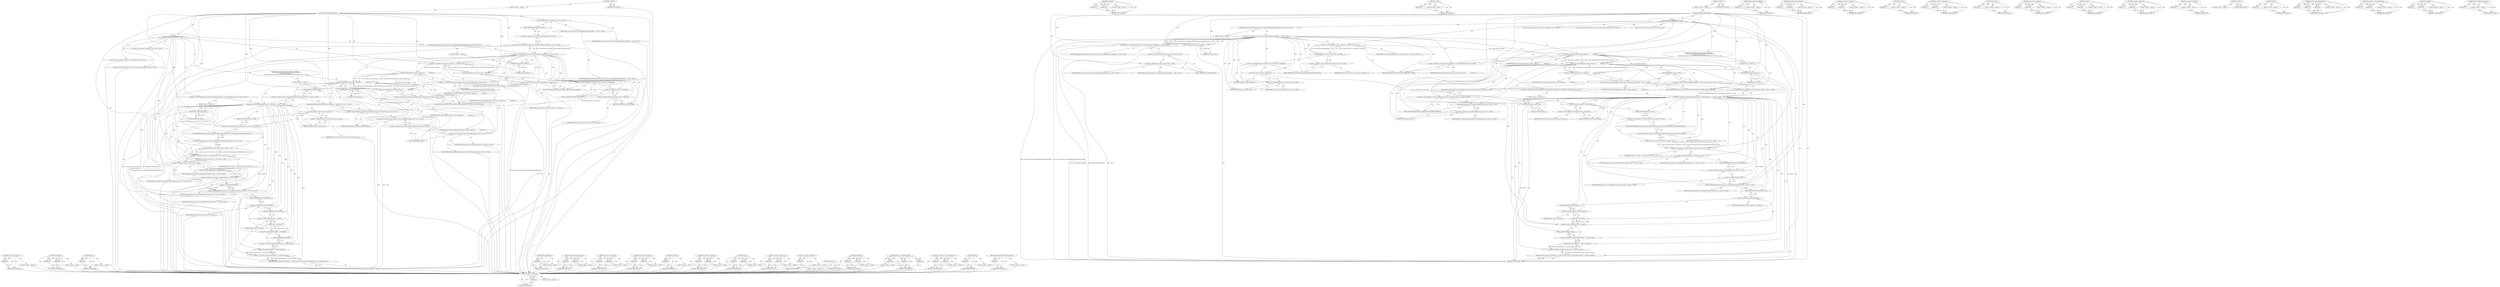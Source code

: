 digraph "BrowserDMTokenStorage.Get" {
vulnerable_197 [label=<(METHOD,&lt;operator&gt;.addressOf)>];
vulnerable_198 [label=<(PARAM,p1)>];
vulnerable_199 [label=<(BLOCK,&lt;empty&gt;,&lt;empty&gt;)>];
vulnerable_200 [label=<(METHOD_RETURN,ANY)>];
vulnerable_150 [label=<(METHOD,GetInteger)>];
vulnerable_151 [label=<(PARAM,p1)>];
vulnerable_152 [label=<(PARAM,p2)>];
vulnerable_153 [label=<(BLOCK,&lt;empty&gt;,&lt;empty&gt;)>];
vulnerable_154 [label=<(METHOD_RETURN,ANY)>];
vulnerable_174 [label=<(METHOD,empty)>];
vulnerable_175 [label=<(PARAM,p1)>];
vulnerable_176 [label=<(BLOCK,&lt;empty&gt;,&lt;empty&gt;)>];
vulnerable_177 [label=<(METHOD_RETURN,ANY)>];
vulnerable_6 [label=<(METHOD,&lt;global&gt;)<SUB>1</SUB>>];
vulnerable_7 [label=<(BLOCK,&lt;empty&gt;,&lt;empty&gt;)<SUB>1</SUB>>];
vulnerable_8 [label=<(METHOD,ShouldUploadForDlpScan)<SUB>1</SUB>>];
vulnerable_9 [label="<(BLOCK,{
  if (!base::FeatureList::IsEnabled(kDeepScan...,{
  if (!base::FeatureList::IsEnabled(kDeepScan...)<SUB>1</SUB>>"];
vulnerable_10 [label="<(CONTROL_STRUCTURE,IF,if (!base::FeatureList::IsEnabled(kDeepScanningOfDownloads)))<SUB>2</SUB>>"];
vulnerable_11 [label="<(&lt;operator&gt;.logicalNot,!base::FeatureList::IsEnabled(kDeepScanningOfDo...)<SUB>2</SUB>>"];
vulnerable_12 [label="<(base.FeatureList.IsEnabled,base::FeatureList::IsEnabled(kDeepScanningOfDow...)<SUB>2</SUB>>"];
vulnerable_13 [label="<(&lt;operator&gt;.fieldAccess,base::FeatureList::IsEnabled)<SUB>2</SUB>>"];
vulnerable_14 [label="<(&lt;operator&gt;.fieldAccess,base::FeatureList)<SUB>2</SUB>>"];
vulnerable_15 [label="<(IDENTIFIER,base,base::FeatureList::IsEnabled(kDeepScanningOfDow...)<SUB>2</SUB>>"];
vulnerable_16 [label="<(IDENTIFIER,FeatureList,base::FeatureList::IsEnabled(kDeepScanningOfDow...)<SUB>2</SUB>>"];
vulnerable_17 [label=<(FIELD_IDENTIFIER,IsEnabled,IsEnabled)<SUB>2</SUB>>];
vulnerable_18 [label="<(IDENTIFIER,kDeepScanningOfDownloads,base::FeatureList::IsEnabled(kDeepScanningOfDow...)<SUB>2</SUB>>"];
vulnerable_19 [label=<(BLOCK,&lt;empty&gt;,&lt;empty&gt;)<SUB>3</SUB>>];
vulnerable_20 [label=<(RETURN,return false;,return false;)<SUB>3</SUB>>];
vulnerable_21 [label=<(LITERAL,false,return false;)<SUB>3</SUB>>];
vulnerable_22 [label="<(LOCAL,int check_content_compliance: int)<SUB>5</SUB>>"];
vulnerable_23 [label=<(&lt;operator&gt;.assignment,check_content_compliance = g_browser_process-&gt;l...)<SUB>5</SUB>>];
vulnerable_24 [label=<(IDENTIFIER,check_content_compliance,check_content_compliance = g_browser_process-&gt;l...)<SUB>5</SUB>>];
vulnerable_25 [label=<(GetInteger,g_browser_process-&gt;local_state()-&gt;GetInteger(
 ...)<SUB>5</SUB>>];
vulnerable_26 [label=<(&lt;operator&gt;.indirectFieldAccess,g_browser_process-&gt;local_state()-&gt;GetInteger)<SUB>5</SUB>>];
vulnerable_27 [label=<(local_state,g_browser_process-&gt;local_state())<SUB>5</SUB>>];
vulnerable_28 [label=<(&lt;operator&gt;.indirectFieldAccess,g_browser_process-&gt;local_state)<SUB>5</SUB>>];
vulnerable_29 [label=<(IDENTIFIER,g_browser_process,g_browser_process-&gt;local_state())<SUB>5</SUB>>];
vulnerable_30 [label=<(FIELD_IDENTIFIER,local_state,local_state)<SUB>5</SUB>>];
vulnerable_31 [label=<(FIELD_IDENTIFIER,GetInteger,GetInteger)<SUB>5</SUB>>];
vulnerable_32 [label="<(&lt;operator&gt;.fieldAccess,prefs::kCheckContentCompliance)<SUB>6</SUB>>"];
vulnerable_33 [label=<(IDENTIFIER,prefs,g_browser_process-&gt;local_state()-&gt;GetInteger(
 ...)<SUB>6</SUB>>];
vulnerable_34 [label=<(FIELD_IDENTIFIER,kCheckContentCompliance,kCheckContentCompliance)<SUB>6</SUB>>];
vulnerable_35 [label="<(CONTROL_STRUCTURE,IF,if (check_content_compliance !=
          CheckContentComplianceValues::CHECK_DOWNLOADS &amp;&amp;
      check_content_compliance !=
           CheckContentComplianceValues::CHECK_UPLOADS_AND_DOWNLOADS))<SUB>7</SUB>>"];
vulnerable_36 [label=<(&lt;operator&gt;.logicalAnd,check_content_compliance !=
          CheckCont...)<SUB>7</SUB>>];
vulnerable_37 [label=<(&lt;operator&gt;.notEquals,check_content_compliance !=
          CheckCont...)<SUB>7</SUB>>];
vulnerable_38 [label=<(IDENTIFIER,check_content_compliance,check_content_compliance !=
          CheckCont...)<SUB>7</SUB>>];
vulnerable_39 [label="<(&lt;operator&gt;.fieldAccess,CheckContentComplianceValues::CHECK_DOWNLOADS)<SUB>8</SUB>>"];
vulnerable_40 [label=<(IDENTIFIER,CheckContentComplianceValues,check_content_compliance !=
          CheckCont...)<SUB>8</SUB>>];
vulnerable_41 [label=<(FIELD_IDENTIFIER,CHECK_DOWNLOADS,CHECK_DOWNLOADS)<SUB>8</SUB>>];
vulnerable_42 [label=<(&lt;operator&gt;.notEquals,check_content_compliance !=
           CheckCon...)<SUB>9</SUB>>];
vulnerable_43 [label=<(IDENTIFIER,check_content_compliance,check_content_compliance !=
           CheckCon...)<SUB>9</SUB>>];
vulnerable_44 [label="<(&lt;operator&gt;.fieldAccess,CheckContentComplianceValues::CHECK_UPLOADS_AND...)<SUB>10</SUB>>"];
vulnerable_45 [label=<(IDENTIFIER,CheckContentComplianceValues,check_content_compliance !=
           CheckCon...)<SUB>10</SUB>>];
vulnerable_46 [label=<(FIELD_IDENTIFIER,CHECK_UPLOADS_AND_DOWNLOADS,CHECK_UPLOADS_AND_DOWNLOADS)<SUB>10</SUB>>];
vulnerable_47 [label=<(BLOCK,&lt;empty&gt;,&lt;empty&gt;)<SUB>11</SUB>>];
vulnerable_48 [label=<(RETURN,return false;,return false;)<SUB>11</SUB>>];
vulnerable_49 [label=<(LITERAL,false,return false;)<SUB>11</SUB>>];
vulnerable_50 [label="<(CONTROL_STRUCTURE,IF,if (policy::BrowserDMTokenStorage::Get()-&gt;RetrieveDMToken().empty()))<SUB>13</SUB>>"];
vulnerable_51 [label="<(empty,policy::BrowserDMTokenStorage::Get()-&gt;RetrieveD...)<SUB>13</SUB>>"];
vulnerable_52 [label="<(&lt;operator&gt;.fieldAccess,policy::BrowserDMTokenStorage::Get()-&gt;RetrieveD...)<SUB>13</SUB>>"];
vulnerable_53 [label="<(RetrieveDMToken,policy::BrowserDMTokenStorage::Get()-&gt;RetrieveD...)<SUB>13</SUB>>"];
vulnerable_54 [label="<(&lt;operator&gt;.indirectFieldAccess,policy::BrowserDMTokenStorage::Get()-&gt;RetrieveD...)<SUB>13</SUB>>"];
vulnerable_55 [label="<(policy.BrowserDMTokenStorage.Get,policy::BrowserDMTokenStorage::Get())<SUB>13</SUB>>"];
vulnerable_56 [label="<(&lt;operator&gt;.fieldAccess,policy::BrowserDMTokenStorage::Get)<SUB>13</SUB>>"];
vulnerable_57 [label="<(&lt;operator&gt;.fieldAccess,policy::BrowserDMTokenStorage)<SUB>13</SUB>>"];
vulnerable_58 [label="<(IDENTIFIER,policy,policy::BrowserDMTokenStorage::Get())<SUB>13</SUB>>"];
vulnerable_59 [label="<(IDENTIFIER,BrowserDMTokenStorage,policy::BrowserDMTokenStorage::Get())<SUB>13</SUB>>"];
vulnerable_60 [label=<(FIELD_IDENTIFIER,Get,Get)<SUB>13</SUB>>];
vulnerable_61 [label=<(FIELD_IDENTIFIER,RetrieveDMToken,RetrieveDMToken)<SUB>13</SUB>>];
vulnerable_62 [label=<(FIELD_IDENTIFIER,empty,empty)<SUB>13</SUB>>];
vulnerable_63 [label=<(BLOCK,&lt;empty&gt;,&lt;empty&gt;)<SUB>14</SUB>>];
vulnerable_64 [label=<(RETURN,return false;,return false;)<SUB>14</SUB>>];
vulnerable_65 [label=<(LITERAL,false,return false;)<SUB>14</SUB>>];
vulnerable_66 [label="<(LOCAL,const base.ListValue* domains: base.ListValue*)<SUB>16</SUB>>"];
vulnerable_67 [label=<(&lt;operator&gt;.assignment,* domains = g_browser_process-&gt;local_state()-&gt;G...)<SUB>16</SUB>>];
vulnerable_68 [label=<(IDENTIFIER,domains,* domains = g_browser_process-&gt;local_state()-&gt;G...)<SUB>16</SUB>>];
vulnerable_69 [label=<(GetList,g_browser_process-&gt;local_state()-&gt;GetList(
    ...)<SUB>16</SUB>>];
vulnerable_70 [label=<(&lt;operator&gt;.indirectFieldAccess,g_browser_process-&gt;local_state()-&gt;GetList)<SUB>16</SUB>>];
vulnerable_71 [label=<(local_state,g_browser_process-&gt;local_state())<SUB>16</SUB>>];
vulnerable_72 [label=<(&lt;operator&gt;.indirectFieldAccess,g_browser_process-&gt;local_state)<SUB>16</SUB>>];
vulnerable_73 [label=<(IDENTIFIER,g_browser_process,g_browser_process-&gt;local_state())<SUB>16</SUB>>];
vulnerable_74 [label=<(FIELD_IDENTIFIER,local_state,local_state)<SUB>16</SUB>>];
vulnerable_75 [label=<(FIELD_IDENTIFIER,GetList,GetList)<SUB>16</SUB>>];
vulnerable_76 [label="<(&lt;operator&gt;.fieldAccess,prefs::kURLsToCheckComplianceOfDownloadedContent)<SUB>17</SUB>>"];
vulnerable_77 [label=<(IDENTIFIER,prefs,g_browser_process-&gt;local_state()-&gt;GetList(
    ...)<SUB>17</SUB>>];
vulnerable_78 [label=<(FIELD_IDENTIFIER,kURLsToCheckComplianceOfDownloadedContent,kURLsToCheckComplianceOfDownloadedContent)<SUB>17</SUB>>];
vulnerable_79 [label="<(LOCAL,url_matcher.URLMatcher matcher: url_matcher.URLMatcher)<SUB>18</SUB>>"];
vulnerable_80 [label="<(policy.url_util.AddAllowFilters,policy::url_util::AddAllowFilters(&amp;matcher, dom...)<SUB>19</SUB>>"];
vulnerable_81 [label="<(&lt;operator&gt;.fieldAccess,policy::url_util::AddAllowFilters)<SUB>19</SUB>>"];
vulnerable_82 [label="<(&lt;operator&gt;.fieldAccess,policy::url_util)<SUB>19</SUB>>"];
vulnerable_83 [label="<(IDENTIFIER,policy,policy::url_util::AddAllowFilters(&amp;matcher, dom...)<SUB>19</SUB>>"];
vulnerable_84 [label="<(IDENTIFIER,url_util,policy::url_util::AddAllowFilters(&amp;matcher, dom...)<SUB>19</SUB>>"];
vulnerable_85 [label=<(FIELD_IDENTIFIER,AddAllowFilters,AddAllowFilters)<SUB>19</SUB>>];
vulnerable_86 [label=<(&lt;operator&gt;.addressOf,&amp;matcher)<SUB>19</SUB>>];
vulnerable_87 [label="<(IDENTIFIER,matcher,policy::url_util::AddAllowFilters(&amp;matcher, dom...)<SUB>19</SUB>>"];
vulnerable_88 [label="<(IDENTIFIER,domains,policy::url_util::AddAllowFilters(&amp;matcher, dom...)<SUB>19</SUB>>"];
vulnerable_89 [label=<(RETURN,return !matcher.MatchURL(item_-&gt;GetURL()).empty();,return !matcher.MatchURL(item_-&gt;GetURL()).empty();)<SUB>20</SUB>>];
vulnerable_90 [label=<(&lt;operator&gt;.logicalNot,!matcher.MatchURL(item_-&gt;GetURL()).empty())<SUB>20</SUB>>];
vulnerable_91 [label=<(empty,matcher.MatchURL(item_-&gt;GetURL()).empty())<SUB>20</SUB>>];
vulnerable_92 [label=<(&lt;operator&gt;.fieldAccess,matcher.MatchURL(item_-&gt;GetURL()).empty)<SUB>20</SUB>>];
vulnerable_93 [label=<(MatchURL,matcher.MatchURL(item_-&gt;GetURL()))<SUB>20</SUB>>];
vulnerable_94 [label=<(&lt;operator&gt;.fieldAccess,matcher.MatchURL)<SUB>20</SUB>>];
vulnerable_95 [label=<(IDENTIFIER,matcher,matcher.MatchURL(item_-&gt;GetURL()))<SUB>20</SUB>>];
vulnerable_96 [label=<(FIELD_IDENTIFIER,MatchURL,MatchURL)<SUB>20</SUB>>];
vulnerable_97 [label=<(GetURL,item_-&gt;GetURL())<SUB>20</SUB>>];
vulnerable_98 [label=<(&lt;operator&gt;.indirectFieldAccess,item_-&gt;GetURL)<SUB>20</SUB>>];
vulnerable_99 [label=<(IDENTIFIER,item_,item_-&gt;GetURL())<SUB>20</SUB>>];
vulnerable_100 [label=<(FIELD_IDENTIFIER,GetURL,GetURL)<SUB>20</SUB>>];
vulnerable_101 [label=<(FIELD_IDENTIFIER,empty,empty)<SUB>20</SUB>>];
vulnerable_102 [label=<(METHOD_RETURN,bool)<SUB>1</SUB>>];
vulnerable_104 [label=<(METHOD_RETURN,ANY)<SUB>1</SUB>>];
vulnerable_178 [label=<(METHOD,RetrieveDMToken)>];
vulnerable_179 [label=<(PARAM,p1)>];
vulnerable_180 [label=<(BLOCK,&lt;empty&gt;,&lt;empty&gt;)>];
vulnerable_181 [label=<(METHOD_RETURN,ANY)>];
vulnerable_135 [label=<(METHOD,base.FeatureList.IsEnabled)>];
vulnerable_136 [label=<(PARAM,p1)>];
vulnerable_137 [label=<(PARAM,p2)>];
vulnerable_138 [label=<(BLOCK,&lt;empty&gt;,&lt;empty&gt;)>];
vulnerable_139 [label=<(METHOD_RETURN,ANY)>];
vulnerable_169 [label=<(METHOD,&lt;operator&gt;.notEquals)>];
vulnerable_170 [label=<(PARAM,p1)>];
vulnerable_171 [label=<(PARAM,p2)>];
vulnerable_172 [label=<(BLOCK,&lt;empty&gt;,&lt;empty&gt;)>];
vulnerable_173 [label=<(METHOD_RETURN,ANY)>];
vulnerable_164 [label=<(METHOD,&lt;operator&gt;.logicalAnd)>];
vulnerable_165 [label=<(PARAM,p1)>];
vulnerable_166 [label=<(PARAM,p2)>];
vulnerable_167 [label=<(BLOCK,&lt;empty&gt;,&lt;empty&gt;)>];
vulnerable_168 [label=<(METHOD_RETURN,ANY)>];
vulnerable_160 [label=<(METHOD,local_state)>];
vulnerable_161 [label=<(PARAM,p1)>];
vulnerable_162 [label=<(BLOCK,&lt;empty&gt;,&lt;empty&gt;)>];
vulnerable_163 [label=<(METHOD_RETURN,ANY)>];
vulnerable_145 [label=<(METHOD,&lt;operator&gt;.assignment)>];
vulnerable_146 [label=<(PARAM,p1)>];
vulnerable_147 [label=<(PARAM,p2)>];
vulnerable_148 [label=<(BLOCK,&lt;empty&gt;,&lt;empty&gt;)>];
vulnerable_149 [label=<(METHOD_RETURN,ANY)>];
vulnerable_186 [label=<(METHOD,GetList)>];
vulnerable_187 [label=<(PARAM,p1)>];
vulnerable_188 [label=<(PARAM,p2)>];
vulnerable_189 [label=<(BLOCK,&lt;empty&gt;,&lt;empty&gt;)>];
vulnerable_190 [label=<(METHOD_RETURN,ANY)>];
vulnerable_140 [label=<(METHOD,&lt;operator&gt;.fieldAccess)>];
vulnerable_141 [label=<(PARAM,p1)>];
vulnerable_142 [label=<(PARAM,p2)>];
vulnerable_143 [label=<(BLOCK,&lt;empty&gt;,&lt;empty&gt;)>];
vulnerable_144 [label=<(METHOD_RETURN,ANY)>];
vulnerable_131 [label=<(METHOD,&lt;operator&gt;.logicalNot)>];
vulnerable_132 [label=<(PARAM,p1)>];
vulnerable_133 [label=<(BLOCK,&lt;empty&gt;,&lt;empty&gt;)>];
vulnerable_134 [label=<(METHOD_RETURN,ANY)>];
vulnerable_125 [label=<(METHOD,&lt;global&gt;)<SUB>1</SUB>>];
vulnerable_126 [label=<(BLOCK,&lt;empty&gt;,&lt;empty&gt;)>];
vulnerable_127 [label=<(METHOD_RETURN,ANY)>];
vulnerable_201 [label=<(METHOD,MatchURL)>];
vulnerable_202 [label=<(PARAM,p1)>];
vulnerable_203 [label=<(PARAM,p2)>];
vulnerable_204 [label=<(BLOCK,&lt;empty&gt;,&lt;empty&gt;)>];
vulnerable_205 [label=<(METHOD_RETURN,ANY)>];
vulnerable_191 [label=<(METHOD,policy.url_util.AddAllowFilters)>];
vulnerable_192 [label=<(PARAM,p1)>];
vulnerable_193 [label=<(PARAM,p2)>];
vulnerable_194 [label=<(PARAM,p3)>];
vulnerable_195 [label=<(BLOCK,&lt;empty&gt;,&lt;empty&gt;)>];
vulnerable_196 [label=<(METHOD_RETURN,ANY)>];
vulnerable_155 [label=<(METHOD,&lt;operator&gt;.indirectFieldAccess)>];
vulnerable_156 [label=<(PARAM,p1)>];
vulnerable_157 [label=<(PARAM,p2)>];
vulnerable_158 [label=<(BLOCK,&lt;empty&gt;,&lt;empty&gt;)>];
vulnerable_159 [label=<(METHOD_RETURN,ANY)>];
vulnerable_206 [label=<(METHOD,GetURL)>];
vulnerable_207 [label=<(PARAM,p1)>];
vulnerable_208 [label=<(BLOCK,&lt;empty&gt;,&lt;empty&gt;)>];
vulnerable_209 [label=<(METHOD_RETURN,ANY)>];
vulnerable_182 [label=<(METHOD,policy.BrowserDMTokenStorage.Get)>];
vulnerable_183 [label=<(PARAM,p1)>];
vulnerable_184 [label=<(BLOCK,&lt;empty&gt;,&lt;empty&gt;)>];
vulnerable_185 [label=<(METHOD_RETURN,ANY)>];
fixed_194 [label=<(METHOD,&lt;operator&gt;.addressOf)>];
fixed_195 [label=<(PARAM,p1)>];
fixed_196 [label=<(BLOCK,&lt;empty&gt;,&lt;empty&gt;)>];
fixed_197 [label=<(METHOD_RETURN,ANY)>];
fixed_147 [label=<(METHOD,GetInteger)>];
fixed_148 [label=<(PARAM,p1)>];
fixed_149 [label=<(PARAM,p2)>];
fixed_150 [label=<(BLOCK,&lt;empty&gt;,&lt;empty&gt;)>];
fixed_151 [label=<(METHOD_RETURN,ANY)>];
fixed_171 [label=<(METHOD,is_valid)>];
fixed_172 [label=<(PARAM,p1)>];
fixed_173 [label=<(BLOCK,&lt;empty&gt;,&lt;empty&gt;)>];
fixed_174 [label=<(METHOD_RETURN,ANY)>];
fixed_6 [label=<(METHOD,&lt;global&gt;)<SUB>1</SUB>>];
fixed_7 [label=<(BLOCK,&lt;empty&gt;,&lt;empty&gt;)<SUB>1</SUB>>];
fixed_8 [label=<(METHOD,ShouldUploadForDlpScan)<SUB>1</SUB>>];
fixed_9 [label="<(BLOCK,{
  if (!base::FeatureList::IsEnabled(kDeepScan...,{
  if (!base::FeatureList::IsEnabled(kDeepScan...)<SUB>1</SUB>>"];
fixed_10 [label="<(CONTROL_STRUCTURE,IF,if (!base::FeatureList::IsEnabled(kDeepScanningOfDownloads)))<SUB>2</SUB>>"];
fixed_11 [label="<(&lt;operator&gt;.logicalNot,!base::FeatureList::IsEnabled(kDeepScanningOfDo...)<SUB>2</SUB>>"];
fixed_12 [label="<(base.FeatureList.IsEnabled,base::FeatureList::IsEnabled(kDeepScanningOfDow...)<SUB>2</SUB>>"];
fixed_13 [label="<(&lt;operator&gt;.fieldAccess,base::FeatureList::IsEnabled)<SUB>2</SUB>>"];
fixed_14 [label="<(&lt;operator&gt;.fieldAccess,base::FeatureList)<SUB>2</SUB>>"];
fixed_15 [label="<(IDENTIFIER,base,base::FeatureList::IsEnabled(kDeepScanningOfDow...)<SUB>2</SUB>>"];
fixed_16 [label="<(IDENTIFIER,FeatureList,base::FeatureList::IsEnabled(kDeepScanningOfDow...)<SUB>2</SUB>>"];
fixed_17 [label=<(FIELD_IDENTIFIER,IsEnabled,IsEnabled)<SUB>2</SUB>>];
fixed_18 [label="<(IDENTIFIER,kDeepScanningOfDownloads,base::FeatureList::IsEnabled(kDeepScanningOfDow...)<SUB>2</SUB>>"];
fixed_19 [label=<(BLOCK,&lt;empty&gt;,&lt;empty&gt;)<SUB>3</SUB>>];
fixed_20 [label=<(RETURN,return false;,return false;)<SUB>3</SUB>>];
fixed_21 [label=<(LITERAL,false,return false;)<SUB>3</SUB>>];
fixed_22 [label="<(LOCAL,int check_content_compliance: int)<SUB>5</SUB>>"];
fixed_23 [label=<(&lt;operator&gt;.assignment,check_content_compliance = g_browser_process-&gt;l...)<SUB>5</SUB>>];
fixed_24 [label=<(IDENTIFIER,check_content_compliance,check_content_compliance = g_browser_process-&gt;l...)<SUB>5</SUB>>];
fixed_25 [label=<(GetInteger,g_browser_process-&gt;local_state()-&gt;GetInteger(
 ...)<SUB>5</SUB>>];
fixed_26 [label=<(&lt;operator&gt;.indirectFieldAccess,g_browser_process-&gt;local_state()-&gt;GetInteger)<SUB>5</SUB>>];
fixed_27 [label=<(local_state,g_browser_process-&gt;local_state())<SUB>5</SUB>>];
fixed_28 [label=<(&lt;operator&gt;.indirectFieldAccess,g_browser_process-&gt;local_state)<SUB>5</SUB>>];
fixed_29 [label=<(IDENTIFIER,g_browser_process,g_browser_process-&gt;local_state())<SUB>5</SUB>>];
fixed_30 [label=<(FIELD_IDENTIFIER,local_state,local_state)<SUB>5</SUB>>];
fixed_31 [label=<(FIELD_IDENTIFIER,GetInteger,GetInteger)<SUB>5</SUB>>];
fixed_32 [label="<(&lt;operator&gt;.fieldAccess,prefs::kCheckContentCompliance)<SUB>6</SUB>>"];
fixed_33 [label=<(IDENTIFIER,prefs,g_browser_process-&gt;local_state()-&gt;GetInteger(
 ...)<SUB>6</SUB>>];
fixed_34 [label=<(FIELD_IDENTIFIER,kCheckContentCompliance,kCheckContentCompliance)<SUB>6</SUB>>];
fixed_35 [label="<(CONTROL_STRUCTURE,IF,if (check_content_compliance !=
          CheckContentComplianceValues::CHECK_DOWNLOADS &amp;&amp;
      check_content_compliance !=
           CheckContentComplianceValues::CHECK_UPLOADS_AND_DOWNLOADS))<SUB>7</SUB>>"];
fixed_36 [label=<(&lt;operator&gt;.logicalAnd,check_content_compliance !=
          CheckCont...)<SUB>7</SUB>>];
fixed_37 [label=<(&lt;operator&gt;.notEquals,check_content_compliance !=
          CheckCont...)<SUB>7</SUB>>];
fixed_38 [label=<(IDENTIFIER,check_content_compliance,check_content_compliance !=
          CheckCont...)<SUB>7</SUB>>];
fixed_39 [label="<(&lt;operator&gt;.fieldAccess,CheckContentComplianceValues::CHECK_DOWNLOADS)<SUB>8</SUB>>"];
fixed_40 [label=<(IDENTIFIER,CheckContentComplianceValues,check_content_compliance !=
          CheckCont...)<SUB>8</SUB>>];
fixed_41 [label=<(FIELD_IDENTIFIER,CHECK_DOWNLOADS,CHECK_DOWNLOADS)<SUB>8</SUB>>];
fixed_42 [label=<(&lt;operator&gt;.notEquals,check_content_compliance !=
           CheckCon...)<SUB>9</SUB>>];
fixed_43 [label=<(IDENTIFIER,check_content_compliance,check_content_compliance !=
           CheckCon...)<SUB>9</SUB>>];
fixed_44 [label="<(&lt;operator&gt;.fieldAccess,CheckContentComplianceValues::CHECK_UPLOADS_AND...)<SUB>10</SUB>>"];
fixed_45 [label=<(IDENTIFIER,CheckContentComplianceValues,check_content_compliance !=
           CheckCon...)<SUB>10</SUB>>];
fixed_46 [label=<(FIELD_IDENTIFIER,CHECK_UPLOADS_AND_DOWNLOADS,CHECK_UPLOADS_AND_DOWNLOADS)<SUB>10</SUB>>];
fixed_47 [label=<(BLOCK,&lt;empty&gt;,&lt;empty&gt;)<SUB>11</SUB>>];
fixed_48 [label=<(RETURN,return false;,return false;)<SUB>11</SUB>>];
fixed_49 [label=<(LITERAL,false,return false;)<SUB>11</SUB>>];
fixed_50 [label="<(CONTROL_STRUCTURE,IF,if (!BrowserDMTokenStorage::Get()-&gt;RetrieveBrowserDMToken().is_valid()))<SUB>15</SUB>>"];
fixed_51 [label="<(&lt;operator&gt;.logicalNot,!BrowserDMTokenStorage::Get()-&gt;RetrieveBrowserD...)<SUB>15</SUB>>"];
fixed_52 [label="<(is_valid,BrowserDMTokenStorage::Get()-&gt;RetrieveBrowserDM...)<SUB>15</SUB>>"];
fixed_53 [label="<(&lt;operator&gt;.fieldAccess,BrowserDMTokenStorage::Get()-&gt;RetrieveBrowserDM...)<SUB>15</SUB>>"];
fixed_54 [label="<(RetrieveBrowserDMToken,BrowserDMTokenStorage::Get()-&gt;RetrieveBrowserDM...)<SUB>15</SUB>>"];
fixed_55 [label="<(&lt;operator&gt;.indirectFieldAccess,BrowserDMTokenStorage::Get()-&gt;RetrieveBrowserDM...)<SUB>15</SUB>>"];
fixed_56 [label="<(BrowserDMTokenStorage.Get,BrowserDMTokenStorage::Get())<SUB>15</SUB>>"];
fixed_57 [label="<(&lt;operator&gt;.fieldAccess,BrowserDMTokenStorage::Get)<SUB>15</SUB>>"];
fixed_58 [label="<(IDENTIFIER,BrowserDMTokenStorage,BrowserDMTokenStorage::Get())<SUB>15</SUB>>"];
fixed_59 [label=<(FIELD_IDENTIFIER,Get,Get)<SUB>15</SUB>>];
fixed_60 [label=<(FIELD_IDENTIFIER,RetrieveBrowserDMToken,RetrieveBrowserDMToken)<SUB>15</SUB>>];
fixed_61 [label=<(FIELD_IDENTIFIER,is_valid,is_valid)<SUB>15</SUB>>];
fixed_62 [label=<(BLOCK,&lt;empty&gt;,&lt;empty&gt;)<SUB>16</SUB>>];
fixed_63 [label=<(RETURN,return false;,return false;)<SUB>16</SUB>>];
fixed_64 [label=<(LITERAL,false,return false;)<SUB>16</SUB>>];
fixed_65 [label="<(LOCAL,const base.ListValue* domains: base.ListValue*)<SUB>18</SUB>>"];
fixed_66 [label=<(&lt;operator&gt;.assignment,* domains = g_browser_process-&gt;local_state()-&gt;G...)<SUB>18</SUB>>];
fixed_67 [label=<(IDENTIFIER,domains,* domains = g_browser_process-&gt;local_state()-&gt;G...)<SUB>18</SUB>>];
fixed_68 [label=<(GetList,g_browser_process-&gt;local_state()-&gt;GetList(
    ...)<SUB>18</SUB>>];
fixed_69 [label=<(&lt;operator&gt;.indirectFieldAccess,g_browser_process-&gt;local_state()-&gt;GetList)<SUB>18</SUB>>];
fixed_70 [label=<(local_state,g_browser_process-&gt;local_state())<SUB>18</SUB>>];
fixed_71 [label=<(&lt;operator&gt;.indirectFieldAccess,g_browser_process-&gt;local_state)<SUB>18</SUB>>];
fixed_72 [label=<(IDENTIFIER,g_browser_process,g_browser_process-&gt;local_state())<SUB>18</SUB>>];
fixed_73 [label=<(FIELD_IDENTIFIER,local_state,local_state)<SUB>18</SUB>>];
fixed_74 [label=<(FIELD_IDENTIFIER,GetList,GetList)<SUB>18</SUB>>];
fixed_75 [label="<(&lt;operator&gt;.fieldAccess,prefs::kURLsToCheckComplianceOfDownloadedContent)<SUB>19</SUB>>"];
fixed_76 [label=<(IDENTIFIER,prefs,g_browser_process-&gt;local_state()-&gt;GetList(
    ...)<SUB>19</SUB>>];
fixed_77 [label=<(FIELD_IDENTIFIER,kURLsToCheckComplianceOfDownloadedContent,kURLsToCheckComplianceOfDownloadedContent)<SUB>19</SUB>>];
fixed_78 [label="<(LOCAL,url_matcher.URLMatcher matcher: url_matcher.URLMatcher)<SUB>20</SUB>>"];
fixed_79 [label="<(policy.url_util.AddAllowFilters,policy::url_util::AddAllowFilters(&amp;matcher, dom...)<SUB>21</SUB>>"];
fixed_80 [label="<(&lt;operator&gt;.fieldAccess,policy::url_util::AddAllowFilters)<SUB>21</SUB>>"];
fixed_81 [label="<(&lt;operator&gt;.fieldAccess,policy::url_util)<SUB>21</SUB>>"];
fixed_82 [label="<(IDENTIFIER,policy,policy::url_util::AddAllowFilters(&amp;matcher, dom...)<SUB>21</SUB>>"];
fixed_83 [label="<(IDENTIFIER,url_util,policy::url_util::AddAllowFilters(&amp;matcher, dom...)<SUB>21</SUB>>"];
fixed_84 [label=<(FIELD_IDENTIFIER,AddAllowFilters,AddAllowFilters)<SUB>21</SUB>>];
fixed_85 [label=<(&lt;operator&gt;.addressOf,&amp;matcher)<SUB>21</SUB>>];
fixed_86 [label="<(IDENTIFIER,matcher,policy::url_util::AddAllowFilters(&amp;matcher, dom...)<SUB>21</SUB>>"];
fixed_87 [label="<(IDENTIFIER,domains,policy::url_util::AddAllowFilters(&amp;matcher, dom...)<SUB>21</SUB>>"];
fixed_88 [label=<(RETURN,return !matcher.MatchURL(item_-&gt;GetURL()).empty();,return !matcher.MatchURL(item_-&gt;GetURL()).empty();)<SUB>22</SUB>>];
fixed_89 [label=<(&lt;operator&gt;.logicalNot,!matcher.MatchURL(item_-&gt;GetURL()).empty())<SUB>22</SUB>>];
fixed_90 [label=<(empty,matcher.MatchURL(item_-&gt;GetURL()).empty())<SUB>22</SUB>>];
fixed_91 [label=<(&lt;operator&gt;.fieldAccess,matcher.MatchURL(item_-&gt;GetURL()).empty)<SUB>22</SUB>>];
fixed_92 [label=<(MatchURL,matcher.MatchURL(item_-&gt;GetURL()))<SUB>22</SUB>>];
fixed_93 [label=<(&lt;operator&gt;.fieldAccess,matcher.MatchURL)<SUB>22</SUB>>];
fixed_94 [label=<(IDENTIFIER,matcher,matcher.MatchURL(item_-&gt;GetURL()))<SUB>22</SUB>>];
fixed_95 [label=<(FIELD_IDENTIFIER,MatchURL,MatchURL)<SUB>22</SUB>>];
fixed_96 [label=<(GetURL,item_-&gt;GetURL())<SUB>22</SUB>>];
fixed_97 [label=<(&lt;operator&gt;.indirectFieldAccess,item_-&gt;GetURL)<SUB>22</SUB>>];
fixed_98 [label=<(IDENTIFIER,item_,item_-&gt;GetURL())<SUB>22</SUB>>];
fixed_99 [label=<(FIELD_IDENTIFIER,GetURL,GetURL)<SUB>22</SUB>>];
fixed_100 [label=<(FIELD_IDENTIFIER,empty,empty)<SUB>22</SUB>>];
fixed_101 [label=<(METHOD_RETURN,bool)<SUB>1</SUB>>];
fixed_103 [label=<(METHOD_RETURN,ANY)<SUB>1</SUB>>];
fixed_175 [label=<(METHOD,RetrieveBrowserDMToken)>];
fixed_176 [label=<(PARAM,p1)>];
fixed_177 [label=<(BLOCK,&lt;empty&gt;,&lt;empty&gt;)>];
fixed_178 [label=<(METHOD_RETURN,ANY)>];
fixed_132 [label=<(METHOD,base.FeatureList.IsEnabled)>];
fixed_133 [label=<(PARAM,p1)>];
fixed_134 [label=<(PARAM,p2)>];
fixed_135 [label=<(BLOCK,&lt;empty&gt;,&lt;empty&gt;)>];
fixed_136 [label=<(METHOD_RETURN,ANY)>];
fixed_166 [label=<(METHOD,&lt;operator&gt;.notEquals)>];
fixed_167 [label=<(PARAM,p1)>];
fixed_168 [label=<(PARAM,p2)>];
fixed_169 [label=<(BLOCK,&lt;empty&gt;,&lt;empty&gt;)>];
fixed_170 [label=<(METHOD_RETURN,ANY)>];
fixed_207 [label=<(METHOD,GetURL)>];
fixed_208 [label=<(PARAM,p1)>];
fixed_209 [label=<(BLOCK,&lt;empty&gt;,&lt;empty&gt;)>];
fixed_210 [label=<(METHOD_RETURN,ANY)>];
fixed_161 [label=<(METHOD,&lt;operator&gt;.logicalAnd)>];
fixed_162 [label=<(PARAM,p1)>];
fixed_163 [label=<(PARAM,p2)>];
fixed_164 [label=<(BLOCK,&lt;empty&gt;,&lt;empty&gt;)>];
fixed_165 [label=<(METHOD_RETURN,ANY)>];
fixed_157 [label=<(METHOD,local_state)>];
fixed_158 [label=<(PARAM,p1)>];
fixed_159 [label=<(BLOCK,&lt;empty&gt;,&lt;empty&gt;)>];
fixed_160 [label=<(METHOD_RETURN,ANY)>];
fixed_142 [label=<(METHOD,&lt;operator&gt;.assignment)>];
fixed_143 [label=<(PARAM,p1)>];
fixed_144 [label=<(PARAM,p2)>];
fixed_145 [label=<(BLOCK,&lt;empty&gt;,&lt;empty&gt;)>];
fixed_146 [label=<(METHOD_RETURN,ANY)>];
fixed_183 [label=<(METHOD,GetList)>];
fixed_184 [label=<(PARAM,p1)>];
fixed_185 [label=<(PARAM,p2)>];
fixed_186 [label=<(BLOCK,&lt;empty&gt;,&lt;empty&gt;)>];
fixed_187 [label=<(METHOD_RETURN,ANY)>];
fixed_137 [label=<(METHOD,&lt;operator&gt;.fieldAccess)>];
fixed_138 [label=<(PARAM,p1)>];
fixed_139 [label=<(PARAM,p2)>];
fixed_140 [label=<(BLOCK,&lt;empty&gt;,&lt;empty&gt;)>];
fixed_141 [label=<(METHOD_RETURN,ANY)>];
fixed_128 [label=<(METHOD,&lt;operator&gt;.logicalNot)>];
fixed_129 [label=<(PARAM,p1)>];
fixed_130 [label=<(BLOCK,&lt;empty&gt;,&lt;empty&gt;)>];
fixed_131 [label=<(METHOD_RETURN,ANY)>];
fixed_122 [label=<(METHOD,&lt;global&gt;)<SUB>1</SUB>>];
fixed_123 [label=<(BLOCK,&lt;empty&gt;,&lt;empty&gt;)>];
fixed_124 [label=<(METHOD_RETURN,ANY)>];
fixed_198 [label=<(METHOD,empty)>];
fixed_199 [label=<(PARAM,p1)>];
fixed_200 [label=<(BLOCK,&lt;empty&gt;,&lt;empty&gt;)>];
fixed_201 [label=<(METHOD_RETURN,ANY)>];
fixed_188 [label=<(METHOD,policy.url_util.AddAllowFilters)>];
fixed_189 [label=<(PARAM,p1)>];
fixed_190 [label=<(PARAM,p2)>];
fixed_191 [label=<(PARAM,p3)>];
fixed_192 [label=<(BLOCK,&lt;empty&gt;,&lt;empty&gt;)>];
fixed_193 [label=<(METHOD_RETURN,ANY)>];
fixed_152 [label=<(METHOD,&lt;operator&gt;.indirectFieldAccess)>];
fixed_153 [label=<(PARAM,p1)>];
fixed_154 [label=<(PARAM,p2)>];
fixed_155 [label=<(BLOCK,&lt;empty&gt;,&lt;empty&gt;)>];
fixed_156 [label=<(METHOD_RETURN,ANY)>];
fixed_202 [label=<(METHOD,MatchURL)>];
fixed_203 [label=<(PARAM,p1)>];
fixed_204 [label=<(PARAM,p2)>];
fixed_205 [label=<(BLOCK,&lt;empty&gt;,&lt;empty&gt;)>];
fixed_206 [label=<(METHOD_RETURN,ANY)>];
fixed_179 [label=<(METHOD,BrowserDMTokenStorage.Get)>];
fixed_180 [label=<(PARAM,p1)>];
fixed_181 [label=<(BLOCK,&lt;empty&gt;,&lt;empty&gt;)>];
fixed_182 [label=<(METHOD_RETURN,ANY)>];
vulnerable_197 -> vulnerable_198  [key=0, label="AST: "];
vulnerable_197 -> vulnerable_198  [key=1, label="DDG: "];
vulnerable_197 -> vulnerable_199  [key=0, label="AST: "];
vulnerable_197 -> vulnerable_200  [key=0, label="AST: "];
vulnerable_197 -> vulnerable_200  [key=1, label="CFG: "];
vulnerable_198 -> vulnerable_200  [key=0, label="DDG: p1"];
vulnerable_199 -> fixed_194  [key=0];
vulnerable_200 -> fixed_194  [key=0];
vulnerable_150 -> vulnerable_151  [key=0, label="AST: "];
vulnerable_150 -> vulnerable_151  [key=1, label="DDG: "];
vulnerable_150 -> vulnerable_153  [key=0, label="AST: "];
vulnerable_150 -> vulnerable_152  [key=0, label="AST: "];
vulnerable_150 -> vulnerable_152  [key=1, label="DDG: "];
vulnerable_150 -> vulnerable_154  [key=0, label="AST: "];
vulnerable_150 -> vulnerable_154  [key=1, label="CFG: "];
vulnerable_151 -> vulnerable_154  [key=0, label="DDG: p1"];
vulnerable_152 -> vulnerable_154  [key=0, label="DDG: p2"];
vulnerable_153 -> fixed_194  [key=0];
vulnerable_154 -> fixed_194  [key=0];
vulnerable_174 -> vulnerable_175  [key=0, label="AST: "];
vulnerable_174 -> vulnerable_175  [key=1, label="DDG: "];
vulnerable_174 -> vulnerable_176  [key=0, label="AST: "];
vulnerable_174 -> vulnerable_177  [key=0, label="AST: "];
vulnerable_174 -> vulnerable_177  [key=1, label="CFG: "];
vulnerable_175 -> vulnerable_177  [key=0, label="DDG: p1"];
vulnerable_176 -> fixed_194  [key=0];
vulnerable_177 -> fixed_194  [key=0];
vulnerable_6 -> vulnerable_7  [key=0, label="AST: "];
vulnerable_6 -> vulnerable_104  [key=0, label="AST: "];
vulnerable_6 -> vulnerable_104  [key=1, label="CFG: "];
vulnerable_7 -> vulnerable_8  [key=0, label="AST: "];
vulnerable_8 -> vulnerable_9  [key=0, label="AST: "];
vulnerable_8 -> vulnerable_102  [key=0, label="AST: "];
vulnerable_8 -> vulnerable_14  [key=0, label="CFG: "];
vulnerable_8 -> vulnerable_80  [key=0, label="DDG: "];
vulnerable_8 -> vulnerable_20  [key=0, label="DDG: "];
vulnerable_8 -> vulnerable_48  [key=0, label="DDG: "];
vulnerable_8 -> vulnerable_64  [key=0, label="DDG: "];
vulnerable_8 -> vulnerable_12  [key=0, label="DDG: "];
vulnerable_8 -> vulnerable_21  [key=0, label="DDG: "];
vulnerable_8 -> vulnerable_37  [key=0, label="DDG: "];
vulnerable_8 -> vulnerable_42  [key=0, label="DDG: "];
vulnerable_8 -> vulnerable_49  [key=0, label="DDG: "];
vulnerable_8 -> vulnerable_65  [key=0, label="DDG: "];
vulnerable_8 -> vulnerable_93  [key=0, label="DDG: "];
vulnerable_9 -> vulnerable_10  [key=0, label="AST: "];
vulnerable_9 -> vulnerable_22  [key=0, label="AST: "];
vulnerable_9 -> vulnerable_23  [key=0, label="AST: "];
vulnerable_9 -> vulnerable_35  [key=0, label="AST: "];
vulnerable_9 -> vulnerable_50  [key=0, label="AST: "];
vulnerable_9 -> vulnerable_66  [key=0, label="AST: "];
vulnerable_9 -> vulnerable_67  [key=0, label="AST: "];
vulnerable_9 -> vulnerable_79  [key=0, label="AST: "];
vulnerable_9 -> vulnerable_80  [key=0, label="AST: "];
vulnerable_9 -> vulnerable_89  [key=0, label="AST: "];
vulnerable_10 -> vulnerable_11  [key=0, label="AST: "];
vulnerable_10 -> vulnerable_19  [key=0, label="AST: "];
vulnerable_11 -> vulnerable_12  [key=0, label="AST: "];
vulnerable_11 -> vulnerable_20  [key=0, label="CFG: "];
vulnerable_11 -> vulnerable_20  [key=1, label="CDG: "];
vulnerable_11 -> vulnerable_30  [key=0, label="CFG: "];
vulnerable_11 -> vulnerable_30  [key=1, label="CDG: "];
vulnerable_11 -> vulnerable_102  [key=0, label="DDG: base::FeatureList::IsEnabled(kDeepScanningOfDownloads)"];
vulnerable_11 -> vulnerable_102  [key=1, label="DDG: !base::FeatureList::IsEnabled(kDeepScanningOfDownloads)"];
vulnerable_11 -> vulnerable_34  [key=0, label="CDG: "];
vulnerable_11 -> vulnerable_32  [key=0, label="CDG: "];
vulnerable_11 -> vulnerable_26  [key=0, label="CDG: "];
vulnerable_11 -> vulnerable_28  [key=0, label="CDG: "];
vulnerable_11 -> vulnerable_37  [key=0, label="CDG: "];
vulnerable_11 -> vulnerable_25  [key=0, label="CDG: "];
vulnerable_11 -> vulnerable_27  [key=0, label="CDG: "];
vulnerable_11 -> vulnerable_23  [key=0, label="CDG: "];
vulnerable_11 -> vulnerable_36  [key=0, label="CDG: "];
vulnerable_11 -> vulnerable_41  [key=0, label="CDG: "];
vulnerable_11 -> vulnerable_39  [key=0, label="CDG: "];
vulnerable_11 -> vulnerable_31  [key=0, label="CDG: "];
vulnerable_12 -> vulnerable_13  [key=0, label="AST: "];
vulnerable_12 -> vulnerable_18  [key=0, label="AST: "];
vulnerable_12 -> vulnerable_11  [key=0, label="CFG: "];
vulnerable_12 -> vulnerable_11  [key=1, label="DDG: base::FeatureList::IsEnabled"];
vulnerable_12 -> vulnerable_11  [key=2, label="DDG: kDeepScanningOfDownloads"];
vulnerable_12 -> vulnerable_102  [key=0, label="DDG: base::FeatureList::IsEnabled"];
vulnerable_12 -> vulnerable_102  [key=1, label="DDG: kDeepScanningOfDownloads"];
vulnerable_13 -> vulnerable_14  [key=0, label="AST: "];
vulnerable_13 -> vulnerable_17  [key=0, label="AST: "];
vulnerable_13 -> vulnerable_12  [key=0, label="CFG: "];
vulnerable_14 -> vulnerable_15  [key=0, label="AST: "];
vulnerable_14 -> vulnerable_16  [key=0, label="AST: "];
vulnerable_14 -> vulnerable_17  [key=0, label="CFG: "];
vulnerable_15 -> fixed_194  [key=0];
vulnerable_16 -> fixed_194  [key=0];
vulnerable_17 -> vulnerable_13  [key=0, label="CFG: "];
vulnerable_18 -> fixed_194  [key=0];
vulnerable_19 -> vulnerable_20  [key=0, label="AST: "];
vulnerable_20 -> vulnerable_21  [key=0, label="AST: "];
vulnerable_20 -> vulnerable_102  [key=0, label="CFG: "];
vulnerable_20 -> vulnerable_102  [key=1, label="DDG: &lt;RET&gt;"];
vulnerable_21 -> vulnerable_20  [key=0, label="DDG: false"];
vulnerable_22 -> fixed_194  [key=0];
vulnerable_23 -> vulnerable_24  [key=0, label="AST: "];
vulnerable_23 -> vulnerable_25  [key=0, label="AST: "];
vulnerable_23 -> vulnerable_41  [key=0, label="CFG: "];
vulnerable_23 -> vulnerable_37  [key=0, label="DDG: check_content_compliance"];
vulnerable_24 -> fixed_194  [key=0];
vulnerable_25 -> vulnerable_26  [key=0, label="AST: "];
vulnerable_25 -> vulnerable_32  [key=0, label="AST: "];
vulnerable_25 -> vulnerable_23  [key=0, label="CFG: "];
vulnerable_25 -> vulnerable_23  [key=1, label="DDG: g_browser_process-&gt;local_state()-&gt;GetInteger"];
vulnerable_25 -> vulnerable_23  [key=2, label="DDG: prefs::kCheckContentCompliance"];
vulnerable_26 -> vulnerable_27  [key=0, label="AST: "];
vulnerable_26 -> vulnerable_31  [key=0, label="AST: "];
vulnerable_26 -> vulnerable_34  [key=0, label="CFG: "];
vulnerable_27 -> vulnerable_28  [key=0, label="AST: "];
vulnerable_27 -> vulnerable_31  [key=0, label="CFG: "];
vulnerable_27 -> vulnerable_71  [key=0, label="DDG: g_browser_process-&gt;local_state"];
vulnerable_28 -> vulnerable_29  [key=0, label="AST: "];
vulnerable_28 -> vulnerable_30  [key=0, label="AST: "];
vulnerable_28 -> vulnerable_27  [key=0, label="CFG: "];
vulnerable_29 -> fixed_194  [key=0];
vulnerable_30 -> vulnerable_28  [key=0, label="CFG: "];
vulnerable_31 -> vulnerable_26  [key=0, label="CFG: "];
vulnerable_32 -> vulnerable_33  [key=0, label="AST: "];
vulnerable_32 -> vulnerable_34  [key=0, label="AST: "];
vulnerable_32 -> vulnerable_25  [key=0, label="CFG: "];
vulnerable_33 -> fixed_194  [key=0];
vulnerable_34 -> vulnerable_32  [key=0, label="CFG: "];
vulnerable_35 -> vulnerable_36  [key=0, label="AST: "];
vulnerable_35 -> vulnerable_47  [key=0, label="AST: "];
vulnerable_36 -> vulnerable_37  [key=0, label="AST: "];
vulnerable_36 -> vulnerable_42  [key=0, label="AST: "];
vulnerable_36 -> vulnerable_48  [key=0, label="CFG: "];
vulnerable_36 -> vulnerable_48  [key=1, label="CDG: "];
vulnerable_36 -> vulnerable_57  [key=0, label="CFG: "];
vulnerable_36 -> vulnerable_57  [key=1, label="CDG: "];
vulnerable_36 -> vulnerable_60  [key=0, label="CDG: "];
vulnerable_36 -> vulnerable_51  [key=0, label="CDG: "];
vulnerable_36 -> vulnerable_52  [key=0, label="CDG: "];
vulnerable_36 -> vulnerable_56  [key=0, label="CDG: "];
vulnerable_36 -> vulnerable_54  [key=0, label="CDG: "];
vulnerable_36 -> vulnerable_61  [key=0, label="CDG: "];
vulnerable_36 -> vulnerable_53  [key=0, label="CDG: "];
vulnerable_36 -> vulnerable_55  [key=0, label="CDG: "];
vulnerable_36 -> vulnerable_62  [key=0, label="CDG: "];
vulnerable_37 -> vulnerable_38  [key=0, label="AST: "];
vulnerable_37 -> vulnerable_39  [key=0, label="AST: "];
vulnerable_37 -> vulnerable_36  [key=0, label="CFG: "];
vulnerable_37 -> vulnerable_36  [key=1, label="DDG: check_content_compliance"];
vulnerable_37 -> vulnerable_36  [key=2, label="DDG: CheckContentComplianceValues::CHECK_DOWNLOADS"];
vulnerable_37 -> vulnerable_46  [key=0, label="CFG: "];
vulnerable_37 -> vulnerable_46  [key=1, label="CDG: "];
vulnerable_37 -> vulnerable_42  [key=0, label="DDG: check_content_compliance"];
vulnerable_37 -> vulnerable_42  [key=1, label="CDG: "];
vulnerable_37 -> vulnerable_44  [key=0, label="CDG: "];
vulnerable_38 -> fixed_194  [key=0];
vulnerable_39 -> vulnerable_40  [key=0, label="AST: "];
vulnerable_39 -> vulnerable_41  [key=0, label="AST: "];
vulnerable_39 -> vulnerable_37  [key=0, label="CFG: "];
vulnerable_40 -> fixed_194  [key=0];
vulnerable_41 -> vulnerable_39  [key=0, label="CFG: "];
vulnerable_42 -> vulnerable_43  [key=0, label="AST: "];
vulnerable_42 -> vulnerable_44  [key=0, label="AST: "];
vulnerable_42 -> vulnerable_36  [key=0, label="CFG: "];
vulnerable_42 -> vulnerable_36  [key=1, label="DDG: check_content_compliance"];
vulnerable_42 -> vulnerable_36  [key=2, label="DDG: CheckContentComplianceValues::CHECK_UPLOADS_AND_DOWNLOADS"];
vulnerable_43 -> fixed_194  [key=0];
vulnerable_44 -> vulnerable_45  [key=0, label="AST: "];
vulnerable_44 -> vulnerable_46  [key=0, label="AST: "];
vulnerable_44 -> vulnerable_42  [key=0, label="CFG: "];
vulnerable_45 -> fixed_194  [key=0];
vulnerable_46 -> vulnerable_44  [key=0, label="CFG: "];
vulnerable_47 -> vulnerable_48  [key=0, label="AST: "];
vulnerable_48 -> vulnerable_49  [key=0, label="AST: "];
vulnerable_48 -> vulnerable_102  [key=0, label="CFG: "];
vulnerable_48 -> vulnerable_102  [key=1, label="DDG: &lt;RET&gt;"];
vulnerable_49 -> vulnerable_48  [key=0, label="DDG: false"];
vulnerable_50 -> vulnerable_51  [key=0, label="AST: "];
vulnerable_50 -> vulnerable_63  [key=0, label="AST: "];
vulnerable_51 -> vulnerable_52  [key=0, label="AST: "];
vulnerable_51 -> vulnerable_64  [key=0, label="CFG: "];
vulnerable_51 -> vulnerable_64  [key=1, label="CDG: "];
vulnerable_51 -> vulnerable_74  [key=0, label="CFG: "];
vulnerable_51 -> vulnerable_74  [key=1, label="CDG: "];
vulnerable_51 -> vulnerable_94  [key=0, label="CDG: "];
vulnerable_51 -> vulnerable_96  [key=0, label="CDG: "];
vulnerable_51 -> vulnerable_89  [key=0, label="CDG: "];
vulnerable_51 -> vulnerable_98  [key=0, label="CDG: "];
vulnerable_51 -> vulnerable_75  [key=0, label="CDG: "];
vulnerable_51 -> vulnerable_81  [key=0, label="CDG: "];
vulnerable_51 -> vulnerable_85  [key=0, label="CDG: "];
vulnerable_51 -> vulnerable_72  [key=0, label="CDG: "];
vulnerable_51 -> vulnerable_69  [key=0, label="CDG: "];
vulnerable_51 -> vulnerable_67  [key=0, label="CDG: "];
vulnerable_51 -> vulnerable_92  [key=0, label="CDG: "];
vulnerable_51 -> vulnerable_76  [key=0, label="CDG: "];
vulnerable_51 -> vulnerable_97  [key=0, label="CDG: "];
vulnerable_51 -> vulnerable_91  [key=0, label="CDG: "];
vulnerable_51 -> vulnerable_82  [key=0, label="CDG: "];
vulnerable_51 -> vulnerable_93  [key=0, label="CDG: "];
vulnerable_51 -> vulnerable_101  [key=0, label="CDG: "];
vulnerable_51 -> vulnerable_90  [key=0, label="CDG: "];
vulnerable_51 -> vulnerable_80  [key=0, label="CDG: "];
vulnerable_51 -> vulnerable_71  [key=0, label="CDG: "];
vulnerable_51 -> vulnerable_100  [key=0, label="CDG: "];
vulnerable_51 -> vulnerable_70  [key=0, label="CDG: "];
vulnerable_51 -> vulnerable_78  [key=0, label="CDG: "];
vulnerable_51 -> vulnerable_86  [key=0, label="CDG: "];
vulnerable_52 -> vulnerable_53  [key=0, label="AST: "];
vulnerable_52 -> vulnerable_62  [key=0, label="AST: "];
vulnerable_52 -> vulnerable_51  [key=0, label="CFG: "];
vulnerable_53 -> vulnerable_54  [key=0, label="AST: "];
vulnerable_53 -> vulnerable_62  [key=0, label="CFG: "];
vulnerable_54 -> vulnerable_55  [key=0, label="AST: "];
vulnerable_54 -> vulnerable_61  [key=0, label="AST: "];
vulnerable_54 -> vulnerable_53  [key=0, label="CFG: "];
vulnerable_55 -> vulnerable_56  [key=0, label="AST: "];
vulnerable_55 -> vulnerable_61  [key=0, label="CFG: "];
vulnerable_56 -> vulnerable_57  [key=0, label="AST: "];
vulnerable_56 -> vulnerable_60  [key=0, label="AST: "];
vulnerable_56 -> vulnerable_55  [key=0, label="CFG: "];
vulnerable_57 -> vulnerable_58  [key=0, label="AST: "];
vulnerable_57 -> vulnerable_59  [key=0, label="AST: "];
vulnerable_57 -> vulnerable_60  [key=0, label="CFG: "];
vulnerable_58 -> fixed_194  [key=0];
vulnerable_59 -> fixed_194  [key=0];
vulnerable_60 -> vulnerable_56  [key=0, label="CFG: "];
vulnerable_61 -> vulnerable_54  [key=0, label="CFG: "];
vulnerable_62 -> vulnerable_52  [key=0, label="CFG: "];
vulnerable_63 -> vulnerable_64  [key=0, label="AST: "];
vulnerable_64 -> vulnerable_65  [key=0, label="AST: "];
vulnerable_64 -> vulnerable_102  [key=0, label="CFG: "];
vulnerable_64 -> vulnerable_102  [key=1, label="DDG: &lt;RET&gt;"];
vulnerable_65 -> vulnerable_64  [key=0, label="DDG: false"];
vulnerable_66 -> fixed_194  [key=0];
vulnerable_67 -> vulnerable_68  [key=0, label="AST: "];
vulnerable_67 -> vulnerable_69  [key=0, label="AST: "];
vulnerable_67 -> vulnerable_82  [key=0, label="CFG: "];
vulnerable_67 -> vulnerable_80  [key=0, label="DDG: domains"];
vulnerable_68 -> fixed_194  [key=0];
vulnerable_69 -> vulnerable_70  [key=0, label="AST: "];
vulnerable_69 -> vulnerable_76  [key=0, label="AST: "];
vulnerable_69 -> vulnerable_67  [key=0, label="CFG: "];
vulnerable_69 -> vulnerable_67  [key=1, label="DDG: g_browser_process-&gt;local_state()-&gt;GetList"];
vulnerable_69 -> vulnerable_67  [key=2, label="DDG: prefs::kURLsToCheckComplianceOfDownloadedContent"];
vulnerable_70 -> vulnerable_71  [key=0, label="AST: "];
vulnerable_70 -> vulnerable_75  [key=0, label="AST: "];
vulnerable_70 -> vulnerable_78  [key=0, label="CFG: "];
vulnerable_71 -> vulnerable_72  [key=0, label="AST: "];
vulnerable_71 -> vulnerable_75  [key=0, label="CFG: "];
vulnerable_72 -> vulnerable_73  [key=0, label="AST: "];
vulnerable_72 -> vulnerable_74  [key=0, label="AST: "];
vulnerable_72 -> vulnerable_71  [key=0, label="CFG: "];
vulnerable_73 -> fixed_194  [key=0];
vulnerable_74 -> vulnerable_72  [key=0, label="CFG: "];
vulnerable_75 -> vulnerable_70  [key=0, label="CFG: "];
vulnerable_76 -> vulnerable_77  [key=0, label="AST: "];
vulnerable_76 -> vulnerable_78  [key=0, label="AST: "];
vulnerable_76 -> vulnerable_69  [key=0, label="CFG: "];
vulnerable_77 -> fixed_194  [key=0];
vulnerable_78 -> vulnerable_76  [key=0, label="CFG: "];
vulnerable_79 -> fixed_194  [key=0];
vulnerable_80 -> vulnerable_81  [key=0, label="AST: "];
vulnerable_80 -> vulnerable_86  [key=0, label="AST: "];
vulnerable_80 -> vulnerable_88  [key=0, label="AST: "];
vulnerable_80 -> vulnerable_96  [key=0, label="CFG: "];
vulnerable_81 -> vulnerable_82  [key=0, label="AST: "];
vulnerable_81 -> vulnerable_85  [key=0, label="AST: "];
vulnerable_81 -> vulnerable_86  [key=0, label="CFG: "];
vulnerable_82 -> vulnerable_83  [key=0, label="AST: "];
vulnerable_82 -> vulnerable_84  [key=0, label="AST: "];
vulnerable_82 -> vulnerable_85  [key=0, label="CFG: "];
vulnerable_83 -> fixed_194  [key=0];
vulnerable_84 -> fixed_194  [key=0];
vulnerable_85 -> vulnerable_81  [key=0, label="CFG: "];
vulnerable_86 -> vulnerable_87  [key=0, label="AST: "];
vulnerable_86 -> vulnerable_80  [key=0, label="CFG: "];
vulnerable_87 -> fixed_194  [key=0];
vulnerable_88 -> fixed_194  [key=0];
vulnerable_89 -> vulnerable_90  [key=0, label="AST: "];
vulnerable_89 -> vulnerable_102  [key=0, label="CFG: "];
vulnerable_89 -> vulnerable_102  [key=1, label="DDG: &lt;RET&gt;"];
vulnerable_90 -> vulnerable_91  [key=0, label="AST: "];
vulnerable_90 -> vulnerable_89  [key=0, label="CFG: "];
vulnerable_90 -> vulnerable_89  [key=1, label="DDG: !matcher.MatchURL(item_-&gt;GetURL()).empty()"];
vulnerable_91 -> vulnerable_92  [key=0, label="AST: "];
vulnerable_91 -> vulnerable_90  [key=0, label="CFG: "];
vulnerable_91 -> vulnerable_90  [key=1, label="DDG: matcher.MatchURL(item_-&gt;GetURL()).empty"];
vulnerable_92 -> vulnerable_93  [key=0, label="AST: "];
vulnerable_92 -> vulnerable_101  [key=0, label="AST: "];
vulnerable_92 -> vulnerable_91  [key=0, label="CFG: "];
vulnerable_93 -> vulnerable_94  [key=0, label="AST: "];
vulnerable_93 -> vulnerable_97  [key=0, label="AST: "];
vulnerable_93 -> vulnerable_101  [key=0, label="CFG: "];
vulnerable_94 -> vulnerable_95  [key=0, label="AST: "];
vulnerable_94 -> vulnerable_96  [key=0, label="AST: "];
vulnerable_94 -> vulnerable_100  [key=0, label="CFG: "];
vulnerable_95 -> fixed_194  [key=0];
vulnerable_96 -> vulnerable_94  [key=0, label="CFG: "];
vulnerable_97 -> vulnerable_98  [key=0, label="AST: "];
vulnerable_97 -> vulnerable_93  [key=0, label="CFG: "];
vulnerable_97 -> vulnerable_93  [key=1, label="DDG: item_-&gt;GetURL"];
vulnerable_98 -> vulnerable_99  [key=0, label="AST: "];
vulnerable_98 -> vulnerable_100  [key=0, label="AST: "];
vulnerable_98 -> vulnerable_97  [key=0, label="CFG: "];
vulnerable_99 -> fixed_194  [key=0];
vulnerable_100 -> vulnerable_98  [key=0, label="CFG: "];
vulnerable_101 -> vulnerable_92  [key=0, label="CFG: "];
vulnerable_102 -> fixed_194  [key=0];
vulnerable_104 -> fixed_194  [key=0];
vulnerable_178 -> vulnerable_179  [key=0, label="AST: "];
vulnerable_178 -> vulnerable_179  [key=1, label="DDG: "];
vulnerable_178 -> vulnerable_180  [key=0, label="AST: "];
vulnerable_178 -> vulnerable_181  [key=0, label="AST: "];
vulnerable_178 -> vulnerable_181  [key=1, label="CFG: "];
vulnerable_179 -> vulnerable_181  [key=0, label="DDG: p1"];
vulnerable_180 -> fixed_194  [key=0];
vulnerable_181 -> fixed_194  [key=0];
vulnerable_135 -> vulnerable_136  [key=0, label="AST: "];
vulnerable_135 -> vulnerable_136  [key=1, label="DDG: "];
vulnerable_135 -> vulnerable_138  [key=0, label="AST: "];
vulnerable_135 -> vulnerable_137  [key=0, label="AST: "];
vulnerable_135 -> vulnerable_137  [key=1, label="DDG: "];
vulnerable_135 -> vulnerable_139  [key=0, label="AST: "];
vulnerable_135 -> vulnerable_139  [key=1, label="CFG: "];
vulnerable_136 -> vulnerable_139  [key=0, label="DDG: p1"];
vulnerable_137 -> vulnerable_139  [key=0, label="DDG: p2"];
vulnerable_138 -> fixed_194  [key=0];
vulnerable_139 -> fixed_194  [key=0];
vulnerable_169 -> vulnerable_170  [key=0, label="AST: "];
vulnerable_169 -> vulnerable_170  [key=1, label="DDG: "];
vulnerable_169 -> vulnerable_172  [key=0, label="AST: "];
vulnerable_169 -> vulnerable_171  [key=0, label="AST: "];
vulnerable_169 -> vulnerable_171  [key=1, label="DDG: "];
vulnerable_169 -> vulnerable_173  [key=0, label="AST: "];
vulnerable_169 -> vulnerable_173  [key=1, label="CFG: "];
vulnerable_170 -> vulnerable_173  [key=0, label="DDG: p1"];
vulnerable_171 -> vulnerable_173  [key=0, label="DDG: p2"];
vulnerable_172 -> fixed_194  [key=0];
vulnerable_173 -> fixed_194  [key=0];
vulnerable_164 -> vulnerable_165  [key=0, label="AST: "];
vulnerable_164 -> vulnerable_165  [key=1, label="DDG: "];
vulnerable_164 -> vulnerable_167  [key=0, label="AST: "];
vulnerable_164 -> vulnerable_166  [key=0, label="AST: "];
vulnerable_164 -> vulnerable_166  [key=1, label="DDG: "];
vulnerable_164 -> vulnerable_168  [key=0, label="AST: "];
vulnerable_164 -> vulnerable_168  [key=1, label="CFG: "];
vulnerable_165 -> vulnerable_168  [key=0, label="DDG: p1"];
vulnerable_166 -> vulnerable_168  [key=0, label="DDG: p2"];
vulnerable_167 -> fixed_194  [key=0];
vulnerable_168 -> fixed_194  [key=0];
vulnerable_160 -> vulnerable_161  [key=0, label="AST: "];
vulnerable_160 -> vulnerable_161  [key=1, label="DDG: "];
vulnerable_160 -> vulnerable_162  [key=0, label="AST: "];
vulnerable_160 -> vulnerable_163  [key=0, label="AST: "];
vulnerable_160 -> vulnerable_163  [key=1, label="CFG: "];
vulnerable_161 -> vulnerable_163  [key=0, label="DDG: p1"];
vulnerable_162 -> fixed_194  [key=0];
vulnerable_163 -> fixed_194  [key=0];
vulnerable_145 -> vulnerable_146  [key=0, label="AST: "];
vulnerable_145 -> vulnerable_146  [key=1, label="DDG: "];
vulnerable_145 -> vulnerable_148  [key=0, label="AST: "];
vulnerable_145 -> vulnerable_147  [key=0, label="AST: "];
vulnerable_145 -> vulnerable_147  [key=1, label="DDG: "];
vulnerable_145 -> vulnerable_149  [key=0, label="AST: "];
vulnerable_145 -> vulnerable_149  [key=1, label="CFG: "];
vulnerable_146 -> vulnerable_149  [key=0, label="DDG: p1"];
vulnerable_147 -> vulnerable_149  [key=0, label="DDG: p2"];
vulnerable_148 -> fixed_194  [key=0];
vulnerable_149 -> fixed_194  [key=0];
vulnerable_186 -> vulnerable_187  [key=0, label="AST: "];
vulnerable_186 -> vulnerable_187  [key=1, label="DDG: "];
vulnerable_186 -> vulnerable_189  [key=0, label="AST: "];
vulnerable_186 -> vulnerable_188  [key=0, label="AST: "];
vulnerable_186 -> vulnerable_188  [key=1, label="DDG: "];
vulnerable_186 -> vulnerable_190  [key=0, label="AST: "];
vulnerable_186 -> vulnerable_190  [key=1, label="CFG: "];
vulnerable_187 -> vulnerable_190  [key=0, label="DDG: p1"];
vulnerable_188 -> vulnerable_190  [key=0, label="DDG: p2"];
vulnerable_189 -> fixed_194  [key=0];
vulnerable_190 -> fixed_194  [key=0];
vulnerable_140 -> vulnerable_141  [key=0, label="AST: "];
vulnerable_140 -> vulnerable_141  [key=1, label="DDG: "];
vulnerable_140 -> vulnerable_143  [key=0, label="AST: "];
vulnerable_140 -> vulnerable_142  [key=0, label="AST: "];
vulnerable_140 -> vulnerable_142  [key=1, label="DDG: "];
vulnerable_140 -> vulnerable_144  [key=0, label="AST: "];
vulnerable_140 -> vulnerable_144  [key=1, label="CFG: "];
vulnerable_141 -> vulnerable_144  [key=0, label="DDG: p1"];
vulnerable_142 -> vulnerable_144  [key=0, label="DDG: p2"];
vulnerable_143 -> fixed_194  [key=0];
vulnerable_144 -> fixed_194  [key=0];
vulnerable_131 -> vulnerable_132  [key=0, label="AST: "];
vulnerable_131 -> vulnerable_132  [key=1, label="DDG: "];
vulnerable_131 -> vulnerable_133  [key=0, label="AST: "];
vulnerable_131 -> vulnerable_134  [key=0, label="AST: "];
vulnerable_131 -> vulnerable_134  [key=1, label="CFG: "];
vulnerable_132 -> vulnerable_134  [key=0, label="DDG: p1"];
vulnerable_133 -> fixed_194  [key=0];
vulnerable_134 -> fixed_194  [key=0];
vulnerable_125 -> vulnerable_126  [key=0, label="AST: "];
vulnerable_125 -> vulnerable_127  [key=0, label="AST: "];
vulnerable_125 -> vulnerable_127  [key=1, label="CFG: "];
vulnerable_126 -> fixed_194  [key=0];
vulnerable_127 -> fixed_194  [key=0];
vulnerable_201 -> vulnerable_202  [key=0, label="AST: "];
vulnerable_201 -> vulnerable_202  [key=1, label="DDG: "];
vulnerable_201 -> vulnerable_204  [key=0, label="AST: "];
vulnerable_201 -> vulnerable_203  [key=0, label="AST: "];
vulnerable_201 -> vulnerable_203  [key=1, label="DDG: "];
vulnerable_201 -> vulnerable_205  [key=0, label="AST: "];
vulnerable_201 -> vulnerable_205  [key=1, label="CFG: "];
vulnerable_202 -> vulnerable_205  [key=0, label="DDG: p1"];
vulnerable_203 -> vulnerable_205  [key=0, label="DDG: p2"];
vulnerable_204 -> fixed_194  [key=0];
vulnerable_205 -> fixed_194  [key=0];
vulnerable_191 -> vulnerable_192  [key=0, label="AST: "];
vulnerable_191 -> vulnerable_192  [key=1, label="DDG: "];
vulnerable_191 -> vulnerable_195  [key=0, label="AST: "];
vulnerable_191 -> vulnerable_193  [key=0, label="AST: "];
vulnerable_191 -> vulnerable_193  [key=1, label="DDG: "];
vulnerable_191 -> vulnerable_196  [key=0, label="AST: "];
vulnerable_191 -> vulnerable_196  [key=1, label="CFG: "];
vulnerable_191 -> vulnerable_194  [key=0, label="AST: "];
vulnerable_191 -> vulnerable_194  [key=1, label="DDG: "];
vulnerable_192 -> vulnerable_196  [key=0, label="DDG: p1"];
vulnerable_193 -> vulnerable_196  [key=0, label="DDG: p2"];
vulnerable_194 -> vulnerable_196  [key=0, label="DDG: p3"];
vulnerable_195 -> fixed_194  [key=0];
vulnerable_196 -> fixed_194  [key=0];
vulnerable_155 -> vulnerable_156  [key=0, label="AST: "];
vulnerable_155 -> vulnerable_156  [key=1, label="DDG: "];
vulnerable_155 -> vulnerable_158  [key=0, label="AST: "];
vulnerable_155 -> vulnerable_157  [key=0, label="AST: "];
vulnerable_155 -> vulnerable_157  [key=1, label="DDG: "];
vulnerable_155 -> vulnerable_159  [key=0, label="AST: "];
vulnerable_155 -> vulnerable_159  [key=1, label="CFG: "];
vulnerable_156 -> vulnerable_159  [key=0, label="DDG: p1"];
vulnerable_157 -> vulnerable_159  [key=0, label="DDG: p2"];
vulnerable_158 -> fixed_194  [key=0];
vulnerable_159 -> fixed_194  [key=0];
vulnerable_206 -> vulnerable_207  [key=0, label="AST: "];
vulnerable_206 -> vulnerable_207  [key=1, label="DDG: "];
vulnerable_206 -> vulnerable_208  [key=0, label="AST: "];
vulnerable_206 -> vulnerable_209  [key=0, label="AST: "];
vulnerable_206 -> vulnerable_209  [key=1, label="CFG: "];
vulnerable_207 -> vulnerable_209  [key=0, label="DDG: p1"];
vulnerable_208 -> fixed_194  [key=0];
vulnerable_209 -> fixed_194  [key=0];
vulnerable_182 -> vulnerable_183  [key=0, label="AST: "];
vulnerable_182 -> vulnerable_183  [key=1, label="DDG: "];
vulnerable_182 -> vulnerable_184  [key=0, label="AST: "];
vulnerable_182 -> vulnerable_185  [key=0, label="AST: "];
vulnerable_182 -> vulnerable_185  [key=1, label="CFG: "];
vulnerable_183 -> vulnerable_185  [key=0, label="DDG: p1"];
vulnerable_184 -> fixed_194  [key=0];
vulnerable_185 -> fixed_194  [key=0];
fixed_194 -> fixed_195  [key=0, label="AST: "];
fixed_194 -> fixed_195  [key=1, label="DDG: "];
fixed_194 -> fixed_196  [key=0, label="AST: "];
fixed_194 -> fixed_197  [key=0, label="AST: "];
fixed_194 -> fixed_197  [key=1, label="CFG: "];
fixed_195 -> fixed_197  [key=0, label="DDG: p1"];
fixed_147 -> fixed_148  [key=0, label="AST: "];
fixed_147 -> fixed_148  [key=1, label="DDG: "];
fixed_147 -> fixed_150  [key=0, label="AST: "];
fixed_147 -> fixed_149  [key=0, label="AST: "];
fixed_147 -> fixed_149  [key=1, label="DDG: "];
fixed_147 -> fixed_151  [key=0, label="AST: "];
fixed_147 -> fixed_151  [key=1, label="CFG: "];
fixed_148 -> fixed_151  [key=0, label="DDG: p1"];
fixed_149 -> fixed_151  [key=0, label="DDG: p2"];
fixed_171 -> fixed_172  [key=0, label="AST: "];
fixed_171 -> fixed_172  [key=1, label="DDG: "];
fixed_171 -> fixed_173  [key=0, label="AST: "];
fixed_171 -> fixed_174  [key=0, label="AST: "];
fixed_171 -> fixed_174  [key=1, label="CFG: "];
fixed_172 -> fixed_174  [key=0, label="DDG: p1"];
fixed_6 -> fixed_7  [key=0, label="AST: "];
fixed_6 -> fixed_103  [key=0, label="AST: "];
fixed_6 -> fixed_103  [key=1, label="CFG: "];
fixed_7 -> fixed_8  [key=0, label="AST: "];
fixed_8 -> fixed_9  [key=0, label="AST: "];
fixed_8 -> fixed_101  [key=0, label="AST: "];
fixed_8 -> fixed_14  [key=0, label="CFG: "];
fixed_8 -> fixed_79  [key=0, label="DDG: "];
fixed_8 -> fixed_20  [key=0, label="DDG: "];
fixed_8 -> fixed_48  [key=0, label="DDG: "];
fixed_8 -> fixed_63  [key=0, label="DDG: "];
fixed_8 -> fixed_12  [key=0, label="DDG: "];
fixed_8 -> fixed_21  [key=0, label="DDG: "];
fixed_8 -> fixed_37  [key=0, label="DDG: "];
fixed_8 -> fixed_42  [key=0, label="DDG: "];
fixed_8 -> fixed_49  [key=0, label="DDG: "];
fixed_8 -> fixed_64  [key=0, label="DDG: "];
fixed_8 -> fixed_92  [key=0, label="DDG: "];
fixed_9 -> fixed_10  [key=0, label="AST: "];
fixed_9 -> fixed_22  [key=0, label="AST: "];
fixed_9 -> fixed_23  [key=0, label="AST: "];
fixed_9 -> fixed_35  [key=0, label="AST: "];
fixed_9 -> fixed_50  [key=0, label="AST: "];
fixed_9 -> fixed_65  [key=0, label="AST: "];
fixed_9 -> fixed_66  [key=0, label="AST: "];
fixed_9 -> fixed_78  [key=0, label="AST: "];
fixed_9 -> fixed_79  [key=0, label="AST: "];
fixed_9 -> fixed_88  [key=0, label="AST: "];
fixed_10 -> fixed_11  [key=0, label="AST: "];
fixed_10 -> fixed_19  [key=0, label="AST: "];
fixed_11 -> fixed_12  [key=0, label="AST: "];
fixed_11 -> fixed_20  [key=0, label="CFG: "];
fixed_11 -> fixed_20  [key=1, label="CDG: "];
fixed_11 -> fixed_30  [key=0, label="CFG: "];
fixed_11 -> fixed_30  [key=1, label="CDG: "];
fixed_11 -> fixed_101  [key=0, label="DDG: base::FeatureList::IsEnabled(kDeepScanningOfDownloads)"];
fixed_11 -> fixed_101  [key=1, label="DDG: !base::FeatureList::IsEnabled(kDeepScanningOfDownloads)"];
fixed_11 -> fixed_34  [key=0, label="CDG: "];
fixed_11 -> fixed_32  [key=0, label="CDG: "];
fixed_11 -> fixed_26  [key=0, label="CDG: "];
fixed_11 -> fixed_28  [key=0, label="CDG: "];
fixed_11 -> fixed_37  [key=0, label="CDG: "];
fixed_11 -> fixed_25  [key=0, label="CDG: "];
fixed_11 -> fixed_27  [key=0, label="CDG: "];
fixed_11 -> fixed_23  [key=0, label="CDG: "];
fixed_11 -> fixed_36  [key=0, label="CDG: "];
fixed_11 -> fixed_41  [key=0, label="CDG: "];
fixed_11 -> fixed_39  [key=0, label="CDG: "];
fixed_11 -> fixed_31  [key=0, label="CDG: "];
fixed_12 -> fixed_13  [key=0, label="AST: "];
fixed_12 -> fixed_18  [key=0, label="AST: "];
fixed_12 -> fixed_11  [key=0, label="CFG: "];
fixed_12 -> fixed_11  [key=1, label="DDG: base::FeatureList::IsEnabled"];
fixed_12 -> fixed_11  [key=2, label="DDG: kDeepScanningOfDownloads"];
fixed_12 -> fixed_101  [key=0, label="DDG: base::FeatureList::IsEnabled"];
fixed_12 -> fixed_101  [key=1, label="DDG: kDeepScanningOfDownloads"];
fixed_13 -> fixed_14  [key=0, label="AST: "];
fixed_13 -> fixed_17  [key=0, label="AST: "];
fixed_13 -> fixed_12  [key=0, label="CFG: "];
fixed_14 -> fixed_15  [key=0, label="AST: "];
fixed_14 -> fixed_16  [key=0, label="AST: "];
fixed_14 -> fixed_17  [key=0, label="CFG: "];
fixed_17 -> fixed_13  [key=0, label="CFG: "];
fixed_19 -> fixed_20  [key=0, label="AST: "];
fixed_20 -> fixed_21  [key=0, label="AST: "];
fixed_20 -> fixed_101  [key=0, label="CFG: "];
fixed_20 -> fixed_101  [key=1, label="DDG: &lt;RET&gt;"];
fixed_21 -> fixed_20  [key=0, label="DDG: false"];
fixed_23 -> fixed_24  [key=0, label="AST: "];
fixed_23 -> fixed_25  [key=0, label="AST: "];
fixed_23 -> fixed_41  [key=0, label="CFG: "];
fixed_23 -> fixed_37  [key=0, label="DDG: check_content_compliance"];
fixed_25 -> fixed_26  [key=0, label="AST: "];
fixed_25 -> fixed_32  [key=0, label="AST: "];
fixed_25 -> fixed_23  [key=0, label="CFG: "];
fixed_25 -> fixed_23  [key=1, label="DDG: g_browser_process-&gt;local_state()-&gt;GetInteger"];
fixed_25 -> fixed_23  [key=2, label="DDG: prefs::kCheckContentCompliance"];
fixed_26 -> fixed_27  [key=0, label="AST: "];
fixed_26 -> fixed_31  [key=0, label="AST: "];
fixed_26 -> fixed_34  [key=0, label="CFG: "];
fixed_27 -> fixed_28  [key=0, label="AST: "];
fixed_27 -> fixed_31  [key=0, label="CFG: "];
fixed_27 -> fixed_70  [key=0, label="DDG: g_browser_process-&gt;local_state"];
fixed_28 -> fixed_29  [key=0, label="AST: "];
fixed_28 -> fixed_30  [key=0, label="AST: "];
fixed_28 -> fixed_27  [key=0, label="CFG: "];
fixed_30 -> fixed_28  [key=0, label="CFG: "];
fixed_31 -> fixed_26  [key=0, label="CFG: "];
fixed_32 -> fixed_33  [key=0, label="AST: "];
fixed_32 -> fixed_34  [key=0, label="AST: "];
fixed_32 -> fixed_25  [key=0, label="CFG: "];
fixed_34 -> fixed_32  [key=0, label="CFG: "];
fixed_35 -> fixed_36  [key=0, label="AST: "];
fixed_35 -> fixed_47  [key=0, label="AST: "];
fixed_36 -> fixed_37  [key=0, label="AST: "];
fixed_36 -> fixed_42  [key=0, label="AST: "];
fixed_36 -> fixed_48  [key=0, label="CFG: "];
fixed_36 -> fixed_48  [key=1, label="CDG: "];
fixed_36 -> fixed_59  [key=0, label="CFG: "];
fixed_36 -> fixed_59  [key=1, label="CDG: "];
fixed_36 -> fixed_60  [key=0, label="CDG: "];
fixed_36 -> fixed_51  [key=0, label="CDG: "];
fixed_36 -> fixed_57  [key=0, label="CDG: "];
fixed_36 -> fixed_52  [key=0, label="CDG: "];
fixed_36 -> fixed_56  [key=0, label="CDG: "];
fixed_36 -> fixed_54  [key=0, label="CDG: "];
fixed_36 -> fixed_61  [key=0, label="CDG: "];
fixed_36 -> fixed_53  [key=0, label="CDG: "];
fixed_36 -> fixed_55  [key=0, label="CDG: "];
fixed_37 -> fixed_38  [key=0, label="AST: "];
fixed_37 -> fixed_39  [key=0, label="AST: "];
fixed_37 -> fixed_36  [key=0, label="CFG: "];
fixed_37 -> fixed_36  [key=1, label="DDG: check_content_compliance"];
fixed_37 -> fixed_36  [key=2, label="DDG: CheckContentComplianceValues::CHECK_DOWNLOADS"];
fixed_37 -> fixed_46  [key=0, label="CFG: "];
fixed_37 -> fixed_46  [key=1, label="CDG: "];
fixed_37 -> fixed_42  [key=0, label="DDG: check_content_compliance"];
fixed_37 -> fixed_42  [key=1, label="CDG: "];
fixed_37 -> fixed_44  [key=0, label="CDG: "];
fixed_39 -> fixed_40  [key=0, label="AST: "];
fixed_39 -> fixed_41  [key=0, label="AST: "];
fixed_39 -> fixed_37  [key=0, label="CFG: "];
fixed_41 -> fixed_39  [key=0, label="CFG: "];
fixed_42 -> fixed_43  [key=0, label="AST: "];
fixed_42 -> fixed_44  [key=0, label="AST: "];
fixed_42 -> fixed_36  [key=0, label="CFG: "];
fixed_42 -> fixed_36  [key=1, label="DDG: check_content_compliance"];
fixed_42 -> fixed_36  [key=2, label="DDG: CheckContentComplianceValues::CHECK_UPLOADS_AND_DOWNLOADS"];
fixed_44 -> fixed_45  [key=0, label="AST: "];
fixed_44 -> fixed_46  [key=0, label="AST: "];
fixed_44 -> fixed_42  [key=0, label="CFG: "];
fixed_46 -> fixed_44  [key=0, label="CFG: "];
fixed_47 -> fixed_48  [key=0, label="AST: "];
fixed_48 -> fixed_49  [key=0, label="AST: "];
fixed_48 -> fixed_101  [key=0, label="CFG: "];
fixed_48 -> fixed_101  [key=1, label="DDG: &lt;RET&gt;"];
fixed_49 -> fixed_48  [key=0, label="DDG: false"];
fixed_50 -> fixed_51  [key=0, label="AST: "];
fixed_50 -> fixed_62  [key=0, label="AST: "];
fixed_51 -> fixed_52  [key=0, label="AST: "];
fixed_51 -> fixed_63  [key=0, label="CFG: "];
fixed_51 -> fixed_63  [key=1, label="CDG: "];
fixed_51 -> fixed_73  [key=0, label="CFG: "];
fixed_51 -> fixed_73  [key=1, label="CDG: "];
fixed_51 -> fixed_68  [key=0, label="CDG: "];
fixed_51 -> fixed_96  [key=0, label="CDG: "];
fixed_51 -> fixed_77  [key=0, label="CDG: "];
fixed_51 -> fixed_89  [key=0, label="CDG: "];
fixed_51 -> fixed_66  [key=0, label="CDG: "];
fixed_51 -> fixed_75  [key=0, label="CDG: "];
fixed_51 -> fixed_99  [key=0, label="CDG: "];
fixed_51 -> fixed_81  [key=0, label="CDG: "];
fixed_51 -> fixed_84  [key=0, label="CDG: "];
fixed_51 -> fixed_85  [key=0, label="CDG: "];
fixed_51 -> fixed_69  [key=0, label="CDG: "];
fixed_51 -> fixed_74  [key=0, label="CDG: "];
fixed_51 -> fixed_95  [key=0, label="CDG: "];
fixed_51 -> fixed_92  [key=0, label="CDG: "];
fixed_51 -> fixed_97  [key=0, label="CDG: "];
fixed_51 -> fixed_91  [key=0, label="CDG: "];
fixed_51 -> fixed_93  [key=0, label="CDG: "];
fixed_51 -> fixed_90  [key=0, label="CDG: "];
fixed_51 -> fixed_79  [key=0, label="CDG: "];
fixed_51 -> fixed_80  [key=0, label="CDG: "];
fixed_51 -> fixed_71  [key=0, label="CDG: "];
fixed_51 -> fixed_100  [key=0, label="CDG: "];
fixed_51 -> fixed_88  [key=0, label="CDG: "];
fixed_51 -> fixed_70  [key=0, label="CDG: "];
fixed_52 -> fixed_53  [key=0, label="AST: "];
fixed_52 -> fixed_51  [key=0, label="CFG: "];
fixed_52 -> fixed_51  [key=1, label="DDG: BrowserDMTokenStorage::Get()-&gt;RetrieveBrowserDMToken().is_valid"];
fixed_53 -> fixed_54  [key=0, label="AST: "];
fixed_53 -> fixed_61  [key=0, label="AST: "];
fixed_53 -> fixed_52  [key=0, label="CFG: "];
fixed_54 -> fixed_55  [key=0, label="AST: "];
fixed_54 -> fixed_61  [key=0, label="CFG: "];
fixed_55 -> fixed_56  [key=0, label="AST: "];
fixed_55 -> fixed_60  [key=0, label="AST: "];
fixed_55 -> fixed_54  [key=0, label="CFG: "];
fixed_56 -> fixed_57  [key=0, label="AST: "];
fixed_56 -> fixed_60  [key=0, label="CFG: "];
fixed_57 -> fixed_58  [key=0, label="AST: "];
fixed_57 -> fixed_59  [key=0, label="AST: "];
fixed_57 -> fixed_56  [key=0, label="CFG: "];
fixed_59 -> fixed_57  [key=0, label="CFG: "];
fixed_60 -> fixed_55  [key=0, label="CFG: "];
fixed_61 -> fixed_53  [key=0, label="CFG: "];
fixed_62 -> fixed_63  [key=0, label="AST: "];
fixed_63 -> fixed_64  [key=0, label="AST: "];
fixed_63 -> fixed_101  [key=0, label="CFG: "];
fixed_63 -> fixed_101  [key=1, label="DDG: &lt;RET&gt;"];
fixed_64 -> fixed_63  [key=0, label="DDG: false"];
fixed_66 -> fixed_67  [key=0, label="AST: "];
fixed_66 -> fixed_68  [key=0, label="AST: "];
fixed_66 -> fixed_81  [key=0, label="CFG: "];
fixed_66 -> fixed_79  [key=0, label="DDG: domains"];
fixed_68 -> fixed_69  [key=0, label="AST: "];
fixed_68 -> fixed_75  [key=0, label="AST: "];
fixed_68 -> fixed_66  [key=0, label="CFG: "];
fixed_68 -> fixed_66  [key=1, label="DDG: g_browser_process-&gt;local_state()-&gt;GetList"];
fixed_68 -> fixed_66  [key=2, label="DDG: prefs::kURLsToCheckComplianceOfDownloadedContent"];
fixed_69 -> fixed_70  [key=0, label="AST: "];
fixed_69 -> fixed_74  [key=0, label="AST: "];
fixed_69 -> fixed_77  [key=0, label="CFG: "];
fixed_70 -> fixed_71  [key=0, label="AST: "];
fixed_70 -> fixed_74  [key=0, label="CFG: "];
fixed_71 -> fixed_72  [key=0, label="AST: "];
fixed_71 -> fixed_73  [key=0, label="AST: "];
fixed_71 -> fixed_70  [key=0, label="CFG: "];
fixed_73 -> fixed_71  [key=0, label="CFG: "];
fixed_74 -> fixed_69  [key=0, label="CFG: "];
fixed_75 -> fixed_76  [key=0, label="AST: "];
fixed_75 -> fixed_77  [key=0, label="AST: "];
fixed_75 -> fixed_68  [key=0, label="CFG: "];
fixed_77 -> fixed_75  [key=0, label="CFG: "];
fixed_79 -> fixed_80  [key=0, label="AST: "];
fixed_79 -> fixed_85  [key=0, label="AST: "];
fixed_79 -> fixed_87  [key=0, label="AST: "];
fixed_79 -> fixed_95  [key=0, label="CFG: "];
fixed_80 -> fixed_81  [key=0, label="AST: "];
fixed_80 -> fixed_84  [key=0, label="AST: "];
fixed_80 -> fixed_85  [key=0, label="CFG: "];
fixed_81 -> fixed_82  [key=0, label="AST: "];
fixed_81 -> fixed_83  [key=0, label="AST: "];
fixed_81 -> fixed_84  [key=0, label="CFG: "];
fixed_84 -> fixed_80  [key=0, label="CFG: "];
fixed_85 -> fixed_86  [key=0, label="AST: "];
fixed_85 -> fixed_79  [key=0, label="CFG: "];
fixed_88 -> fixed_89  [key=0, label="AST: "];
fixed_88 -> fixed_101  [key=0, label="CFG: "];
fixed_88 -> fixed_101  [key=1, label="DDG: &lt;RET&gt;"];
fixed_89 -> fixed_90  [key=0, label="AST: "];
fixed_89 -> fixed_88  [key=0, label="CFG: "];
fixed_89 -> fixed_88  [key=1, label="DDG: !matcher.MatchURL(item_-&gt;GetURL()).empty()"];
fixed_90 -> fixed_91  [key=0, label="AST: "];
fixed_90 -> fixed_89  [key=0, label="CFG: "];
fixed_90 -> fixed_89  [key=1, label="DDG: matcher.MatchURL(item_-&gt;GetURL()).empty"];
fixed_91 -> fixed_92  [key=0, label="AST: "];
fixed_91 -> fixed_100  [key=0, label="AST: "];
fixed_91 -> fixed_90  [key=0, label="CFG: "];
fixed_92 -> fixed_93  [key=0, label="AST: "];
fixed_92 -> fixed_96  [key=0, label="AST: "];
fixed_92 -> fixed_100  [key=0, label="CFG: "];
fixed_93 -> fixed_94  [key=0, label="AST: "];
fixed_93 -> fixed_95  [key=0, label="AST: "];
fixed_93 -> fixed_99  [key=0, label="CFG: "];
fixed_95 -> fixed_93  [key=0, label="CFG: "];
fixed_96 -> fixed_97  [key=0, label="AST: "];
fixed_96 -> fixed_92  [key=0, label="CFG: "];
fixed_96 -> fixed_92  [key=1, label="DDG: item_-&gt;GetURL"];
fixed_97 -> fixed_98  [key=0, label="AST: "];
fixed_97 -> fixed_99  [key=0, label="AST: "];
fixed_97 -> fixed_96  [key=0, label="CFG: "];
fixed_99 -> fixed_97  [key=0, label="CFG: "];
fixed_100 -> fixed_91  [key=0, label="CFG: "];
fixed_175 -> fixed_176  [key=0, label="AST: "];
fixed_175 -> fixed_176  [key=1, label="DDG: "];
fixed_175 -> fixed_177  [key=0, label="AST: "];
fixed_175 -> fixed_178  [key=0, label="AST: "];
fixed_175 -> fixed_178  [key=1, label="CFG: "];
fixed_176 -> fixed_178  [key=0, label="DDG: p1"];
fixed_132 -> fixed_133  [key=0, label="AST: "];
fixed_132 -> fixed_133  [key=1, label="DDG: "];
fixed_132 -> fixed_135  [key=0, label="AST: "];
fixed_132 -> fixed_134  [key=0, label="AST: "];
fixed_132 -> fixed_134  [key=1, label="DDG: "];
fixed_132 -> fixed_136  [key=0, label="AST: "];
fixed_132 -> fixed_136  [key=1, label="CFG: "];
fixed_133 -> fixed_136  [key=0, label="DDG: p1"];
fixed_134 -> fixed_136  [key=0, label="DDG: p2"];
fixed_166 -> fixed_167  [key=0, label="AST: "];
fixed_166 -> fixed_167  [key=1, label="DDG: "];
fixed_166 -> fixed_169  [key=0, label="AST: "];
fixed_166 -> fixed_168  [key=0, label="AST: "];
fixed_166 -> fixed_168  [key=1, label="DDG: "];
fixed_166 -> fixed_170  [key=0, label="AST: "];
fixed_166 -> fixed_170  [key=1, label="CFG: "];
fixed_167 -> fixed_170  [key=0, label="DDG: p1"];
fixed_168 -> fixed_170  [key=0, label="DDG: p2"];
fixed_207 -> fixed_208  [key=0, label="AST: "];
fixed_207 -> fixed_208  [key=1, label="DDG: "];
fixed_207 -> fixed_209  [key=0, label="AST: "];
fixed_207 -> fixed_210  [key=0, label="AST: "];
fixed_207 -> fixed_210  [key=1, label="CFG: "];
fixed_208 -> fixed_210  [key=0, label="DDG: p1"];
fixed_161 -> fixed_162  [key=0, label="AST: "];
fixed_161 -> fixed_162  [key=1, label="DDG: "];
fixed_161 -> fixed_164  [key=0, label="AST: "];
fixed_161 -> fixed_163  [key=0, label="AST: "];
fixed_161 -> fixed_163  [key=1, label="DDG: "];
fixed_161 -> fixed_165  [key=0, label="AST: "];
fixed_161 -> fixed_165  [key=1, label="CFG: "];
fixed_162 -> fixed_165  [key=0, label="DDG: p1"];
fixed_163 -> fixed_165  [key=0, label="DDG: p2"];
fixed_157 -> fixed_158  [key=0, label="AST: "];
fixed_157 -> fixed_158  [key=1, label="DDG: "];
fixed_157 -> fixed_159  [key=0, label="AST: "];
fixed_157 -> fixed_160  [key=0, label="AST: "];
fixed_157 -> fixed_160  [key=1, label="CFG: "];
fixed_158 -> fixed_160  [key=0, label="DDG: p1"];
fixed_142 -> fixed_143  [key=0, label="AST: "];
fixed_142 -> fixed_143  [key=1, label="DDG: "];
fixed_142 -> fixed_145  [key=0, label="AST: "];
fixed_142 -> fixed_144  [key=0, label="AST: "];
fixed_142 -> fixed_144  [key=1, label="DDG: "];
fixed_142 -> fixed_146  [key=0, label="AST: "];
fixed_142 -> fixed_146  [key=1, label="CFG: "];
fixed_143 -> fixed_146  [key=0, label="DDG: p1"];
fixed_144 -> fixed_146  [key=0, label="DDG: p2"];
fixed_183 -> fixed_184  [key=0, label="AST: "];
fixed_183 -> fixed_184  [key=1, label="DDG: "];
fixed_183 -> fixed_186  [key=0, label="AST: "];
fixed_183 -> fixed_185  [key=0, label="AST: "];
fixed_183 -> fixed_185  [key=1, label="DDG: "];
fixed_183 -> fixed_187  [key=0, label="AST: "];
fixed_183 -> fixed_187  [key=1, label="CFG: "];
fixed_184 -> fixed_187  [key=0, label="DDG: p1"];
fixed_185 -> fixed_187  [key=0, label="DDG: p2"];
fixed_137 -> fixed_138  [key=0, label="AST: "];
fixed_137 -> fixed_138  [key=1, label="DDG: "];
fixed_137 -> fixed_140  [key=0, label="AST: "];
fixed_137 -> fixed_139  [key=0, label="AST: "];
fixed_137 -> fixed_139  [key=1, label="DDG: "];
fixed_137 -> fixed_141  [key=0, label="AST: "];
fixed_137 -> fixed_141  [key=1, label="CFG: "];
fixed_138 -> fixed_141  [key=0, label="DDG: p1"];
fixed_139 -> fixed_141  [key=0, label="DDG: p2"];
fixed_128 -> fixed_129  [key=0, label="AST: "];
fixed_128 -> fixed_129  [key=1, label="DDG: "];
fixed_128 -> fixed_130  [key=0, label="AST: "];
fixed_128 -> fixed_131  [key=0, label="AST: "];
fixed_128 -> fixed_131  [key=1, label="CFG: "];
fixed_129 -> fixed_131  [key=0, label="DDG: p1"];
fixed_122 -> fixed_123  [key=0, label="AST: "];
fixed_122 -> fixed_124  [key=0, label="AST: "];
fixed_122 -> fixed_124  [key=1, label="CFG: "];
fixed_198 -> fixed_199  [key=0, label="AST: "];
fixed_198 -> fixed_199  [key=1, label="DDG: "];
fixed_198 -> fixed_200  [key=0, label="AST: "];
fixed_198 -> fixed_201  [key=0, label="AST: "];
fixed_198 -> fixed_201  [key=1, label="CFG: "];
fixed_199 -> fixed_201  [key=0, label="DDG: p1"];
fixed_188 -> fixed_189  [key=0, label="AST: "];
fixed_188 -> fixed_189  [key=1, label="DDG: "];
fixed_188 -> fixed_192  [key=0, label="AST: "];
fixed_188 -> fixed_190  [key=0, label="AST: "];
fixed_188 -> fixed_190  [key=1, label="DDG: "];
fixed_188 -> fixed_193  [key=0, label="AST: "];
fixed_188 -> fixed_193  [key=1, label="CFG: "];
fixed_188 -> fixed_191  [key=0, label="AST: "];
fixed_188 -> fixed_191  [key=1, label="DDG: "];
fixed_189 -> fixed_193  [key=0, label="DDG: p1"];
fixed_190 -> fixed_193  [key=0, label="DDG: p2"];
fixed_191 -> fixed_193  [key=0, label="DDG: p3"];
fixed_152 -> fixed_153  [key=0, label="AST: "];
fixed_152 -> fixed_153  [key=1, label="DDG: "];
fixed_152 -> fixed_155  [key=0, label="AST: "];
fixed_152 -> fixed_154  [key=0, label="AST: "];
fixed_152 -> fixed_154  [key=1, label="DDG: "];
fixed_152 -> fixed_156  [key=0, label="AST: "];
fixed_152 -> fixed_156  [key=1, label="CFG: "];
fixed_153 -> fixed_156  [key=0, label="DDG: p1"];
fixed_154 -> fixed_156  [key=0, label="DDG: p2"];
fixed_202 -> fixed_203  [key=0, label="AST: "];
fixed_202 -> fixed_203  [key=1, label="DDG: "];
fixed_202 -> fixed_205  [key=0, label="AST: "];
fixed_202 -> fixed_204  [key=0, label="AST: "];
fixed_202 -> fixed_204  [key=1, label="DDG: "];
fixed_202 -> fixed_206  [key=0, label="AST: "];
fixed_202 -> fixed_206  [key=1, label="CFG: "];
fixed_203 -> fixed_206  [key=0, label="DDG: p1"];
fixed_204 -> fixed_206  [key=0, label="DDG: p2"];
fixed_179 -> fixed_180  [key=0, label="AST: "];
fixed_179 -> fixed_180  [key=1, label="DDG: "];
fixed_179 -> fixed_181  [key=0, label="AST: "];
fixed_179 -> fixed_182  [key=0, label="AST: "];
fixed_179 -> fixed_182  [key=1, label="CFG: "];
fixed_180 -> fixed_182  [key=0, label="DDG: p1"];
}

